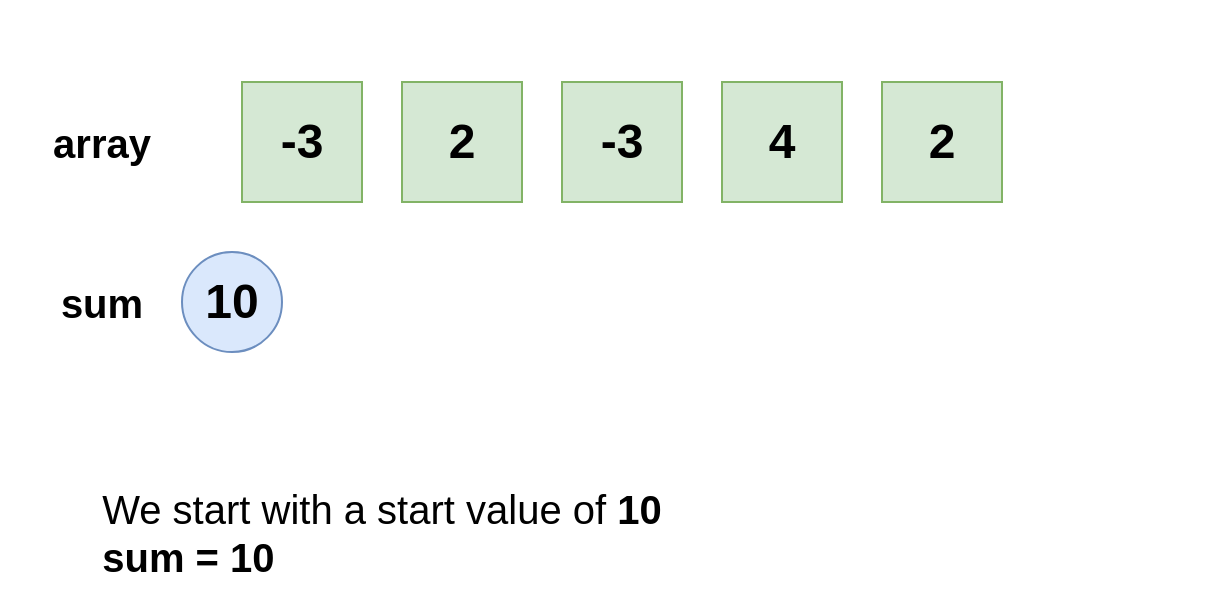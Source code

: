 <mxfile version="15.4.1" type="github" pages="12">
  <diagram name="walkthrough_1_1" id="81umrMNwupgvumtVr-H1">
    <mxGraphModel dx="1038" dy="521" grid="1" gridSize="10" guides="1" tooltips="1" connect="1" arrows="1" fold="1" page="1" pageScale="1" pageWidth="600" pageHeight="300" math="0" shadow="0">
      <root>
        <mxCell id="sqsGG_eWgJsG940g3xXX-0" />
        <mxCell id="sqsGG_eWgJsG940g3xXX-1" parent="sqsGG_eWgJsG940g3xXX-0" />
        <mxCell id="t-WSFPUa2QeoIkKICQ5t-0" value="" style="rounded=0;whiteSpace=wrap;html=1;strokeColor=#FFFFFF;" vertex="1" parent="sqsGG_eWgJsG940g3xXX-1">
          <mxGeometry width="600" height="300" as="geometry" />
        </mxCell>
        <mxCell id="sqsGG_eWgJsG940g3xXX-2" value="&lt;b style=&quot;font-size: 24px&quot;&gt;-3&lt;/b&gt;" style="whiteSpace=wrap;html=1;aspect=fixed;fillColor=#d5e8d4;strokeColor=#82b366;" parent="sqsGG_eWgJsG940g3xXX-1" vertex="1">
          <mxGeometry x="120" y="40" width="60" height="60" as="geometry" />
        </mxCell>
        <mxCell id="sqsGG_eWgJsG940g3xXX-3" value="&lt;span style=&quot;font-size: 24px&quot;&gt;&lt;b&gt;2&lt;/b&gt;&lt;/span&gt;" style="whiteSpace=wrap;html=1;aspect=fixed;fillColor=#d5e8d4;strokeColor=#82b366;" parent="sqsGG_eWgJsG940g3xXX-1" vertex="1">
          <mxGeometry x="200" y="40" width="60" height="60" as="geometry" />
        </mxCell>
        <mxCell id="sqsGG_eWgJsG940g3xXX-4" value="&lt;b style=&quot;font-size: 24px&quot;&gt;-3&lt;/b&gt;" style="whiteSpace=wrap;html=1;aspect=fixed;fillColor=#d5e8d4;strokeColor=#82b366;" parent="sqsGG_eWgJsG940g3xXX-1" vertex="1">
          <mxGeometry x="280" y="40" width="60" height="60" as="geometry" />
        </mxCell>
        <mxCell id="sqsGG_eWgJsG940g3xXX-5" value="&lt;span style=&quot;font-size: 24px&quot;&gt;&lt;b&gt;4&lt;/b&gt;&lt;/span&gt;" style="whiteSpace=wrap;html=1;aspect=fixed;fillColor=#d5e8d4;strokeColor=#82b366;" parent="sqsGG_eWgJsG940g3xXX-1" vertex="1">
          <mxGeometry x="360" y="40" width="60" height="60" as="geometry" />
        </mxCell>
        <mxCell id="sqsGG_eWgJsG940g3xXX-6" value="&lt;span style=&quot;font-size: 24px&quot;&gt;&lt;b&gt;2&lt;/b&gt;&lt;/span&gt;" style="whiteSpace=wrap;html=1;aspect=fixed;fillColor=#d5e8d4;strokeColor=#82b366;" parent="sqsGG_eWgJsG940g3xXX-1" vertex="1">
          <mxGeometry x="440" y="40" width="60" height="60" as="geometry" />
        </mxCell>
        <mxCell id="sqsGG_eWgJsG940g3xXX-8" value="&lt;b style=&quot;font-size: 24px&quot;&gt;10&lt;/b&gt;" style="ellipse;whiteSpace=wrap;html=1;aspect=fixed;fillColor=#dae8fc;strokeColor=#6c8ebf;" parent="sqsGG_eWgJsG940g3xXX-1" vertex="1">
          <mxGeometry x="90" y="125" width="50" height="50" as="geometry" />
        </mxCell>
        <mxCell id="sqsGG_eWgJsG940g3xXX-9" value="&lt;b&gt;&lt;font style=&quot;font-size: 20px&quot;&gt;array&lt;/font&gt;&lt;/b&gt;" style="text;html=1;strokeColor=none;fillColor=none;align=center;verticalAlign=middle;whiteSpace=wrap;rounded=0;" parent="sqsGG_eWgJsG940g3xXX-1" vertex="1">
          <mxGeometry x="30" y="60" width="40" height="20" as="geometry" />
        </mxCell>
        <mxCell id="sqsGG_eWgJsG940g3xXX-10" value="&lt;span style=&quot;font-size: 20px&quot;&gt;&lt;b&gt;sum&lt;/b&gt;&lt;/span&gt;" style="text;html=1;strokeColor=none;fillColor=none;align=center;verticalAlign=middle;whiteSpace=wrap;rounded=0;" parent="sqsGG_eWgJsG940g3xXX-1" vertex="1">
          <mxGeometry x="30" y="140" width="40" height="20" as="geometry" />
        </mxCell>
        <mxCell id="sqsGG_eWgJsG940g3xXX-11" value="&lt;span style=&quot;font-size: 20px&quot;&gt;We start with a start value of &lt;b&gt;10&lt;/b&gt;&lt;br&gt;&lt;div style=&quot;text-align: left&quot;&gt;&lt;span&gt;&lt;b&gt;sum = 10&lt;/b&gt;&lt;/span&gt;&lt;/div&gt;&lt;/span&gt;" style="text;html=1;strokeColor=none;fillColor=none;align=center;verticalAlign=middle;whiteSpace=wrap;rounded=0;" parent="sqsGG_eWgJsG940g3xXX-1" vertex="1">
          <mxGeometry y="250" width="380" height="30" as="geometry" />
        </mxCell>
        <mxCell id="Rbu8r4jzFL77YZOGO8sf-0" value="" style="shape=image;html=1;verticalAlign=top;verticalLabelPosition=bottom;labelBackgroundColor=#ffffff;imageAspect=0;aspect=fixed;image=https://cdn3.iconfinder.com/data/icons/flat-actions-icons-9/512/Tick_Mark-128.png;fontSize=20;" parent="sqsGG_eWgJsG940g3xXX-1" vertex="1">
          <mxGeometry x="95" y="180" width="40" height="40" as="geometry" />
        </mxCell>
      </root>
    </mxGraphModel>
  </diagram>
  <diagram id="AEQYp4O1t-IQ-jwBRmct" name="walkthrough_1_2">
    <mxGraphModel dx="1038" dy="521" grid="1" gridSize="10" guides="1" tooltips="1" connect="1" arrows="1" fold="1" page="1" pageScale="1" pageWidth="600" pageHeight="300" math="0" shadow="0">
      <root>
        <mxCell id="0" />
        <mxCell id="1" parent="0" />
        <mxCell id="Cy4x_F9pLkmPecU0INuq-1" value="" style="rounded=0;whiteSpace=wrap;html=1;strokeColor=#FFFFFF;" vertex="1" parent="1">
          <mxGeometry width="600" height="300" as="geometry" />
        </mxCell>
        <mxCell id="7Qv32-Pe1PboTamYm0fH-1" value="&lt;b style=&quot;font-size: 24px&quot;&gt;-3&lt;/b&gt;" style="whiteSpace=wrap;html=1;aspect=fixed;fillColor=#d5e8d4;strokeColor=#82b366;" parent="1" vertex="1">
          <mxGeometry x="120" y="40" width="60" height="60" as="geometry" />
        </mxCell>
        <mxCell id="7Qv32-Pe1PboTamYm0fH-2" value="&lt;span style=&quot;font-size: 24px&quot;&gt;&lt;b&gt;2&lt;/b&gt;&lt;/span&gt;" style="whiteSpace=wrap;html=1;aspect=fixed;fillColor=#d5e8d4;strokeColor=#82b366;" parent="1" vertex="1">
          <mxGeometry x="200" y="40" width="60" height="60" as="geometry" />
        </mxCell>
        <mxCell id="7Qv32-Pe1PboTamYm0fH-3" value="&lt;b style=&quot;font-size: 24px&quot;&gt;-3&lt;/b&gt;" style="whiteSpace=wrap;html=1;aspect=fixed;fillColor=#d5e8d4;strokeColor=#82b366;" parent="1" vertex="1">
          <mxGeometry x="280" y="40" width="60" height="60" as="geometry" />
        </mxCell>
        <mxCell id="7Qv32-Pe1PboTamYm0fH-4" value="&lt;span style=&quot;font-size: 24px&quot;&gt;&lt;b&gt;4&lt;/b&gt;&lt;/span&gt;" style="whiteSpace=wrap;html=1;aspect=fixed;fillColor=#d5e8d4;strokeColor=#82b366;" parent="1" vertex="1">
          <mxGeometry x="360" y="40" width="60" height="60" as="geometry" />
        </mxCell>
        <mxCell id="7Qv32-Pe1PboTamYm0fH-5" value="&lt;span style=&quot;font-size: 24px&quot;&gt;&lt;b&gt;2&lt;/b&gt;&lt;/span&gt;" style="whiteSpace=wrap;html=1;aspect=fixed;fillColor=#d5e8d4;strokeColor=#82b366;" parent="1" vertex="1">
          <mxGeometry x="440" y="40" width="60" height="60" as="geometry" />
        </mxCell>
        <mxCell id="iQB9USEtXTue7yoxxNW_-3" style="edgeStyle=orthogonalEdgeStyle;rounded=0;orthogonalLoop=1;jettySize=auto;html=1;exitX=1;exitY=0.5;exitDx=0;exitDy=0;entryX=0;entryY=0.5;entryDx=0;entryDy=0;fontSize=20;" parent="1" source="7Qv32-Pe1PboTamYm0fH-10" target="iQB9USEtXTue7yoxxNW_-2" edge="1">
          <mxGeometry relative="1" as="geometry" />
        </mxCell>
        <mxCell id="7Qv32-Pe1PboTamYm0fH-10" value="&lt;b style=&quot;font-size: 24px&quot;&gt;10&lt;/b&gt;" style="ellipse;whiteSpace=wrap;html=1;aspect=fixed;fillColor=#dae8fc;strokeColor=#6c8ebf;" parent="1" vertex="1">
          <mxGeometry x="90" y="125" width="50" height="50" as="geometry" />
        </mxCell>
        <mxCell id="7Qv32-Pe1PboTamYm0fH-34" value="&lt;b&gt;&lt;font style=&quot;font-size: 20px&quot;&gt;array&lt;/font&gt;&lt;/b&gt;" style="text;html=1;strokeColor=none;fillColor=none;align=center;verticalAlign=middle;whiteSpace=wrap;rounded=0;" parent="1" vertex="1">
          <mxGeometry x="30" y="60" width="40" height="20" as="geometry" />
        </mxCell>
        <mxCell id="7Qv32-Pe1PboTamYm0fH-35" value="&lt;span style=&quot;font-size: 20px&quot;&gt;&lt;b&gt;sum&lt;/b&gt;&lt;/span&gt;" style="text;html=1;strokeColor=none;fillColor=none;align=center;verticalAlign=middle;whiteSpace=wrap;rounded=0;" parent="1" vertex="1">
          <mxGeometry x="30" y="140" width="40" height="20" as="geometry" />
        </mxCell>
        <mxCell id="iQB9USEtXTue7yoxxNW_-1" value="&lt;span style=&quot;font-size: 20px&quot;&gt;In the first iteration, add &lt;b&gt;array[0] = -3 &lt;/b&gt;to the sum, and we get &lt;b&gt;sum = 10 + (-3) = 7&lt;/b&gt;&lt;/span&gt;" style="text;html=1;strokeColor=none;fillColor=none;align=center;verticalAlign=middle;whiteSpace=wrap;rounded=0;" parent="1" vertex="1">
          <mxGeometry x="10" y="250" width="380" height="30" as="geometry" />
        </mxCell>
        <mxCell id="iQB9USEtXTue7yoxxNW_-2" value="&lt;b style=&quot;font-size: 24px&quot;&gt;7&lt;/b&gt;" style="ellipse;whiteSpace=wrap;html=1;aspect=fixed;fillColor=#dae8fc;strokeColor=#6c8ebf;" parent="1" vertex="1">
          <mxGeometry x="170" y="125" width="50" height="50" as="geometry" />
        </mxCell>
        <mxCell id="5thSlhc7rEcH0n5Y_rUZ-1" value="" style="shape=image;html=1;verticalAlign=top;verticalLabelPosition=bottom;labelBackgroundColor=#ffffff;imageAspect=0;aspect=fixed;image=https://cdn3.iconfinder.com/data/icons/flat-actions-icons-9/512/Tick_Mark-128.png;fontSize=20;" parent="1" vertex="1">
          <mxGeometry x="95" y="180" width="40" height="40" as="geometry" />
        </mxCell>
        <mxCell id="5thSlhc7rEcH0n5Y_rUZ-2" value="" style="shape=image;html=1;verticalAlign=top;verticalLabelPosition=bottom;labelBackgroundColor=#ffffff;imageAspect=0;aspect=fixed;image=https://cdn3.iconfinder.com/data/icons/flat-actions-icons-9/512/Tick_Mark-128.png;fontSize=20;" parent="1" vertex="1">
          <mxGeometry x="175" y="180" width="40" height="40" as="geometry" />
        </mxCell>
      </root>
    </mxGraphModel>
  </diagram>
  <diagram name="walkthrough_1_3" id="RfvTtEXjAbFoi8dBGc92">
    <mxGraphModel dx="1038" dy="521" grid="1" gridSize="10" guides="1" tooltips="1" connect="1" arrows="1" fold="1" page="1" pageScale="1" pageWidth="600" pageHeight="300" math="0" shadow="0">
      <root>
        <mxCell id="HJ5bw0FIgOesuuM8QRXJ-0" />
        <mxCell id="HJ5bw0FIgOesuuM8QRXJ-1" parent="HJ5bw0FIgOesuuM8QRXJ-0" />
        <mxCell id="Q-ySbj8IrYz5cy1y-Y0q-0" value="" style="rounded=0;whiteSpace=wrap;html=1;strokeColor=#FFFFFF;" vertex="1" parent="HJ5bw0FIgOesuuM8QRXJ-1">
          <mxGeometry width="600" height="300" as="geometry" />
        </mxCell>
        <mxCell id="HJ5bw0FIgOesuuM8QRXJ-2" value="&lt;b style=&quot;font-size: 24px&quot;&gt;-3&lt;/b&gt;" style="whiteSpace=wrap;html=1;aspect=fixed;fillColor=#d5e8d4;strokeColor=#82b366;" parent="HJ5bw0FIgOesuuM8QRXJ-1" vertex="1">
          <mxGeometry x="120" y="40" width="60" height="60" as="geometry" />
        </mxCell>
        <mxCell id="HJ5bw0FIgOesuuM8QRXJ-3" value="&lt;span style=&quot;font-size: 24px&quot;&gt;&lt;b&gt;2&lt;/b&gt;&lt;/span&gt;" style="whiteSpace=wrap;html=1;aspect=fixed;fillColor=#d5e8d4;strokeColor=#82b366;" parent="HJ5bw0FIgOesuuM8QRXJ-1" vertex="1">
          <mxGeometry x="200" y="40" width="60" height="60" as="geometry" />
        </mxCell>
        <mxCell id="HJ5bw0FIgOesuuM8QRXJ-4" value="&lt;b style=&quot;font-size: 24px&quot;&gt;-3&lt;/b&gt;" style="whiteSpace=wrap;html=1;aspect=fixed;fillColor=#d5e8d4;strokeColor=#82b366;" parent="HJ5bw0FIgOesuuM8QRXJ-1" vertex="1">
          <mxGeometry x="280" y="40" width="60" height="60" as="geometry" />
        </mxCell>
        <mxCell id="HJ5bw0FIgOesuuM8QRXJ-5" value="&lt;span style=&quot;font-size: 24px&quot;&gt;&lt;b&gt;4&lt;/b&gt;&lt;/span&gt;" style="whiteSpace=wrap;html=1;aspect=fixed;fillColor=#d5e8d4;strokeColor=#82b366;" parent="HJ5bw0FIgOesuuM8QRXJ-1" vertex="1">
          <mxGeometry x="360" y="40" width="60" height="60" as="geometry" />
        </mxCell>
        <mxCell id="HJ5bw0FIgOesuuM8QRXJ-6" value="&lt;span style=&quot;font-size: 24px&quot;&gt;&lt;b&gt;2&lt;/b&gt;&lt;/span&gt;" style="whiteSpace=wrap;html=1;aspect=fixed;fillColor=#d5e8d4;strokeColor=#82b366;" parent="HJ5bw0FIgOesuuM8QRXJ-1" vertex="1">
          <mxGeometry x="440" y="40" width="60" height="60" as="geometry" />
        </mxCell>
        <mxCell id="HJ5bw0FIgOesuuM8QRXJ-7" style="edgeStyle=orthogonalEdgeStyle;rounded=0;orthogonalLoop=1;jettySize=auto;html=1;exitX=1;exitY=0.5;exitDx=0;exitDy=0;entryX=0;entryY=0.5;entryDx=0;entryDy=0;fontSize=20;" parent="HJ5bw0FIgOesuuM8QRXJ-1" source="HJ5bw0FIgOesuuM8QRXJ-8" target="HJ5bw0FIgOesuuM8QRXJ-12" edge="1">
          <mxGeometry relative="1" as="geometry" />
        </mxCell>
        <mxCell id="HJ5bw0FIgOesuuM8QRXJ-8" value="&lt;b style=&quot;font-size: 24px&quot;&gt;10&lt;/b&gt;" style="ellipse;whiteSpace=wrap;html=1;aspect=fixed;fillColor=#dae8fc;strokeColor=#6c8ebf;" parent="HJ5bw0FIgOesuuM8QRXJ-1" vertex="1">
          <mxGeometry x="90" y="125" width="50" height="50" as="geometry" />
        </mxCell>
        <mxCell id="HJ5bw0FIgOesuuM8QRXJ-9" value="&lt;b&gt;&lt;font style=&quot;font-size: 20px&quot;&gt;array&lt;/font&gt;&lt;/b&gt;" style="text;html=1;strokeColor=none;fillColor=none;align=center;verticalAlign=middle;whiteSpace=wrap;rounded=0;" parent="HJ5bw0FIgOesuuM8QRXJ-1" vertex="1">
          <mxGeometry x="30" y="60" width="40" height="20" as="geometry" />
        </mxCell>
        <mxCell id="HJ5bw0FIgOesuuM8QRXJ-10" value="&lt;span style=&quot;font-size: 20px&quot;&gt;&lt;b&gt;sum&lt;/b&gt;&lt;/span&gt;" style="text;html=1;strokeColor=none;fillColor=none;align=center;verticalAlign=middle;whiteSpace=wrap;rounded=0;" parent="HJ5bw0FIgOesuuM8QRXJ-1" vertex="1">
          <mxGeometry x="30" y="140" width="40" height="20" as="geometry" />
        </mxCell>
        <mxCell id="HJ5bw0FIgOesuuM8QRXJ-11" value="&lt;span style=&quot;font-size: 20px&quot;&gt;In the second iteration, add &lt;b&gt;array[1] = 2&amp;nbsp;&lt;/b&gt;to the sum, and we get &lt;b&gt;sum = 7 + 2 = 9&lt;/b&gt;&lt;/span&gt;" style="text;html=1;strokeColor=none;fillColor=none;align=center;verticalAlign=middle;whiteSpace=wrap;rounded=0;" parent="HJ5bw0FIgOesuuM8QRXJ-1" vertex="1">
          <mxGeometry x="10" y="250" width="400" height="30" as="geometry" />
        </mxCell>
        <mxCell id="NsyMG60h9bfkxZeoGXZx-1" style="edgeStyle=orthogonalEdgeStyle;rounded=0;orthogonalLoop=1;jettySize=auto;html=1;exitX=1;exitY=0.5;exitDx=0;exitDy=0;entryX=0;entryY=0.5;entryDx=0;entryDy=0;fontSize=20;" parent="HJ5bw0FIgOesuuM8QRXJ-1" source="HJ5bw0FIgOesuuM8QRXJ-12" target="NsyMG60h9bfkxZeoGXZx-0" edge="1">
          <mxGeometry relative="1" as="geometry" />
        </mxCell>
        <mxCell id="HJ5bw0FIgOesuuM8QRXJ-12" value="&lt;b style=&quot;font-size: 24px&quot;&gt;7&lt;/b&gt;" style="ellipse;whiteSpace=wrap;html=1;aspect=fixed;fillColor=#dae8fc;strokeColor=#6c8ebf;" parent="HJ5bw0FIgOesuuM8QRXJ-1" vertex="1">
          <mxGeometry x="170" y="125" width="50" height="50" as="geometry" />
        </mxCell>
        <mxCell id="NsyMG60h9bfkxZeoGXZx-0" value="&lt;b style=&quot;font-size: 24px&quot;&gt;9&lt;/b&gt;" style="ellipse;whiteSpace=wrap;html=1;aspect=fixed;fillColor=#dae8fc;strokeColor=#6c8ebf;" parent="HJ5bw0FIgOesuuM8QRXJ-1" vertex="1">
          <mxGeometry x="250" y="125" width="50" height="50" as="geometry" />
        </mxCell>
        <mxCell id="4qyMTJIH55g5A7qK8WMy-0" value="" style="shape=image;html=1;verticalAlign=top;verticalLabelPosition=bottom;labelBackgroundColor=#ffffff;imageAspect=0;aspect=fixed;image=https://cdn3.iconfinder.com/data/icons/flat-actions-icons-9/512/Tick_Mark-128.png;fontSize=20;" parent="HJ5bw0FIgOesuuM8QRXJ-1" vertex="1">
          <mxGeometry x="95" y="180" width="40" height="40" as="geometry" />
        </mxCell>
        <mxCell id="4qyMTJIH55g5A7qK8WMy-1" value="" style="shape=image;html=1;verticalAlign=top;verticalLabelPosition=bottom;labelBackgroundColor=#ffffff;imageAspect=0;aspect=fixed;image=https://cdn3.iconfinder.com/data/icons/flat-actions-icons-9/512/Tick_Mark-128.png;fontSize=20;" parent="HJ5bw0FIgOesuuM8QRXJ-1" vertex="1">
          <mxGeometry x="175" y="180" width="40" height="40" as="geometry" />
        </mxCell>
        <mxCell id="4qyMTJIH55g5A7qK8WMy-2" value="" style="shape=image;html=1;verticalAlign=top;verticalLabelPosition=bottom;labelBackgroundColor=#ffffff;imageAspect=0;aspect=fixed;image=https://cdn3.iconfinder.com/data/icons/flat-actions-icons-9/512/Tick_Mark-128.png;fontSize=20;" parent="HJ5bw0FIgOesuuM8QRXJ-1" vertex="1">
          <mxGeometry x="255" y="180" width="40" height="40" as="geometry" />
        </mxCell>
      </root>
    </mxGraphModel>
  </diagram>
  <diagram name="walkthrough_1_4" id="mh4qaQUD207qMCdqXSTA">
    <mxGraphModel dx="1038" dy="521" grid="1" gridSize="10" guides="1" tooltips="1" connect="1" arrows="1" fold="1" page="1" pageScale="1" pageWidth="600" pageHeight="300" math="0" shadow="0">
      <root>
        <mxCell id="m8KK2HeiWjCfVbNFgSge-0" />
        <mxCell id="m8KK2HeiWjCfVbNFgSge-1" parent="m8KK2HeiWjCfVbNFgSge-0" />
        <mxCell id="PTijoLj1PU8ayFEg0SpG-0" value="" style="rounded=0;whiteSpace=wrap;html=1;strokeColor=#FFFFFF;" vertex="1" parent="m8KK2HeiWjCfVbNFgSge-1">
          <mxGeometry width="600" height="300" as="geometry" />
        </mxCell>
        <mxCell id="m8KK2HeiWjCfVbNFgSge-2" value="&lt;b style=&quot;font-size: 24px&quot;&gt;-3&lt;/b&gt;" style="whiteSpace=wrap;html=1;aspect=fixed;fillColor=#d5e8d4;strokeColor=#82b366;" parent="m8KK2HeiWjCfVbNFgSge-1" vertex="1">
          <mxGeometry x="120" y="40" width="60" height="60" as="geometry" />
        </mxCell>
        <mxCell id="m8KK2HeiWjCfVbNFgSge-3" value="&lt;span style=&quot;font-size: 24px&quot;&gt;&lt;b&gt;2&lt;/b&gt;&lt;/span&gt;" style="whiteSpace=wrap;html=1;aspect=fixed;fillColor=#d5e8d4;strokeColor=#82b366;" parent="m8KK2HeiWjCfVbNFgSge-1" vertex="1">
          <mxGeometry x="200" y="40" width="60" height="60" as="geometry" />
        </mxCell>
        <mxCell id="m8KK2HeiWjCfVbNFgSge-4" value="&lt;b style=&quot;font-size: 24px&quot;&gt;-3&lt;/b&gt;" style="whiteSpace=wrap;html=1;aspect=fixed;fillColor=#d5e8d4;strokeColor=#82b366;" parent="m8KK2HeiWjCfVbNFgSge-1" vertex="1">
          <mxGeometry x="280" y="40" width="60" height="60" as="geometry" />
        </mxCell>
        <mxCell id="m8KK2HeiWjCfVbNFgSge-5" value="&lt;span style=&quot;font-size: 24px&quot;&gt;&lt;b&gt;4&lt;/b&gt;&lt;/span&gt;" style="whiteSpace=wrap;html=1;aspect=fixed;fillColor=#d5e8d4;strokeColor=#82b366;" parent="m8KK2HeiWjCfVbNFgSge-1" vertex="1">
          <mxGeometry x="360" y="40" width="60" height="60" as="geometry" />
        </mxCell>
        <mxCell id="m8KK2HeiWjCfVbNFgSge-6" value="&lt;span style=&quot;font-size: 24px&quot;&gt;&lt;b&gt;2&lt;/b&gt;&lt;/span&gt;" style="whiteSpace=wrap;html=1;aspect=fixed;fillColor=#d5e8d4;strokeColor=#82b366;" parent="m8KK2HeiWjCfVbNFgSge-1" vertex="1">
          <mxGeometry x="440" y="40" width="60" height="60" as="geometry" />
        </mxCell>
        <mxCell id="m8KK2HeiWjCfVbNFgSge-7" style="edgeStyle=orthogonalEdgeStyle;rounded=0;orthogonalLoop=1;jettySize=auto;html=1;exitX=1;exitY=0.5;exitDx=0;exitDy=0;entryX=0;entryY=0.5;entryDx=0;entryDy=0;fontSize=20;" parent="m8KK2HeiWjCfVbNFgSge-1" source="m8KK2HeiWjCfVbNFgSge-8" target="m8KK2HeiWjCfVbNFgSge-13" edge="1">
          <mxGeometry relative="1" as="geometry" />
        </mxCell>
        <mxCell id="m8KK2HeiWjCfVbNFgSge-8" value="&lt;b style=&quot;font-size: 24px&quot;&gt;10&lt;/b&gt;" style="ellipse;whiteSpace=wrap;html=1;aspect=fixed;fillColor=#dae8fc;strokeColor=#6c8ebf;" parent="m8KK2HeiWjCfVbNFgSge-1" vertex="1">
          <mxGeometry x="90" y="125" width="50" height="50" as="geometry" />
        </mxCell>
        <mxCell id="m8KK2HeiWjCfVbNFgSge-9" value="&lt;b&gt;&lt;font style=&quot;font-size: 20px&quot;&gt;array&lt;/font&gt;&lt;/b&gt;" style="text;html=1;strokeColor=none;fillColor=none;align=center;verticalAlign=middle;whiteSpace=wrap;rounded=0;" parent="m8KK2HeiWjCfVbNFgSge-1" vertex="1">
          <mxGeometry x="30" y="60" width="40" height="20" as="geometry" />
        </mxCell>
        <mxCell id="m8KK2HeiWjCfVbNFgSge-10" value="&lt;span style=&quot;font-size: 20px&quot;&gt;&lt;b&gt;sum&lt;/b&gt;&lt;/span&gt;" style="text;html=1;strokeColor=none;fillColor=none;align=center;verticalAlign=middle;whiteSpace=wrap;rounded=0;" parent="m8KK2HeiWjCfVbNFgSge-1" vertex="1">
          <mxGeometry x="30" y="140" width="40" height="20" as="geometry" />
        </mxCell>
        <mxCell id="m8KK2HeiWjCfVbNFgSge-11" value="&lt;span style=&quot;font-size: 20px&quot;&gt;In the third iteration, add &lt;b&gt;array[2] = -3&amp;nbsp;&lt;/b&gt;to the sum, and we get &lt;b&gt;sum = 9 + (-3) = 6&lt;/b&gt;&lt;/span&gt;" style="text;html=1;strokeColor=none;fillColor=none;align=center;verticalAlign=middle;whiteSpace=wrap;rounded=0;" parent="m8KK2HeiWjCfVbNFgSge-1" vertex="1">
          <mxGeometry x="10" y="250" width="390" height="30" as="geometry" />
        </mxCell>
        <mxCell id="m8KK2HeiWjCfVbNFgSge-12" style="edgeStyle=orthogonalEdgeStyle;rounded=0;orthogonalLoop=1;jettySize=auto;html=1;exitX=1;exitY=0.5;exitDx=0;exitDy=0;entryX=0;entryY=0.5;entryDx=0;entryDy=0;fontSize=20;" parent="m8KK2HeiWjCfVbNFgSge-1" source="m8KK2HeiWjCfVbNFgSge-13" target="m8KK2HeiWjCfVbNFgSge-14" edge="1">
          <mxGeometry relative="1" as="geometry" />
        </mxCell>
        <mxCell id="m8KK2HeiWjCfVbNFgSge-13" value="&lt;b style=&quot;font-size: 24px&quot;&gt;7&lt;/b&gt;" style="ellipse;whiteSpace=wrap;html=1;aspect=fixed;fillColor=#dae8fc;strokeColor=#6c8ebf;" parent="m8KK2HeiWjCfVbNFgSge-1" vertex="1">
          <mxGeometry x="170" y="125" width="50" height="50" as="geometry" />
        </mxCell>
        <mxCell id="m8KK2HeiWjCfVbNFgSge-18" style="edgeStyle=orthogonalEdgeStyle;rounded=0;orthogonalLoop=1;jettySize=auto;html=1;exitX=1;exitY=0.5;exitDx=0;exitDy=0;entryX=0;entryY=0.5;entryDx=0;entryDy=0;fontSize=20;" parent="m8KK2HeiWjCfVbNFgSge-1" source="m8KK2HeiWjCfVbNFgSge-14" target="m8KK2HeiWjCfVbNFgSge-15" edge="1">
          <mxGeometry relative="1" as="geometry" />
        </mxCell>
        <mxCell id="m8KK2HeiWjCfVbNFgSge-14" value="&lt;b style=&quot;font-size: 24px&quot;&gt;9&lt;/b&gt;" style="ellipse;whiteSpace=wrap;html=1;aspect=fixed;fillColor=#dae8fc;strokeColor=#6c8ebf;" parent="m8KK2HeiWjCfVbNFgSge-1" vertex="1">
          <mxGeometry x="250" y="125" width="50" height="50" as="geometry" />
        </mxCell>
        <mxCell id="m8KK2HeiWjCfVbNFgSge-15" value="&lt;b style=&quot;font-size: 24px&quot;&gt;6&lt;/b&gt;" style="ellipse;whiteSpace=wrap;html=1;aspect=fixed;fillColor=#dae8fc;strokeColor=#6c8ebf;" parent="m8KK2HeiWjCfVbNFgSge-1" vertex="1">
          <mxGeometry x="330" y="125" width="50" height="50" as="geometry" />
        </mxCell>
        <mxCell id="Xx2HdiBRiM44wR0R6kba-0" value="" style="shape=image;html=1;verticalAlign=top;verticalLabelPosition=bottom;labelBackgroundColor=#ffffff;imageAspect=0;aspect=fixed;image=https://cdn3.iconfinder.com/data/icons/flat-actions-icons-9/512/Tick_Mark-128.png;fontSize=20;" parent="m8KK2HeiWjCfVbNFgSge-1" vertex="1">
          <mxGeometry x="95" y="180" width="40" height="40" as="geometry" />
        </mxCell>
        <mxCell id="Xx2HdiBRiM44wR0R6kba-1" value="" style="shape=image;html=1;verticalAlign=top;verticalLabelPosition=bottom;labelBackgroundColor=#ffffff;imageAspect=0;aspect=fixed;image=https://cdn3.iconfinder.com/data/icons/flat-actions-icons-9/512/Tick_Mark-128.png;fontSize=20;" parent="m8KK2HeiWjCfVbNFgSge-1" vertex="1">
          <mxGeometry x="175" y="180" width="40" height="40" as="geometry" />
        </mxCell>
        <mxCell id="Xx2HdiBRiM44wR0R6kba-2" value="" style="shape=image;html=1;verticalAlign=top;verticalLabelPosition=bottom;labelBackgroundColor=#ffffff;imageAspect=0;aspect=fixed;image=https://cdn3.iconfinder.com/data/icons/flat-actions-icons-9/512/Tick_Mark-128.png;fontSize=20;" parent="m8KK2HeiWjCfVbNFgSge-1" vertex="1">
          <mxGeometry x="255" y="180" width="40" height="40" as="geometry" />
        </mxCell>
        <mxCell id="Xx2HdiBRiM44wR0R6kba-3" value="" style="shape=image;html=1;verticalAlign=top;verticalLabelPosition=bottom;labelBackgroundColor=#ffffff;imageAspect=0;aspect=fixed;image=https://cdn3.iconfinder.com/data/icons/flat-actions-icons-9/512/Tick_Mark-128.png;fontSize=20;" parent="m8KK2HeiWjCfVbNFgSge-1" vertex="1">
          <mxGeometry x="335" y="180" width="40" height="40" as="geometry" />
        </mxCell>
      </root>
    </mxGraphModel>
  </diagram>
  <diagram name="walkthrough_1_5" id="KqF7_AGXrhVpOjwmt3Ml">
    <mxGraphModel dx="1038" dy="521" grid="1" gridSize="10" guides="1" tooltips="1" connect="1" arrows="1" fold="1" page="1" pageScale="1" pageWidth="600" pageHeight="300" math="0" shadow="0">
      <root>
        <mxCell id="mqt7iHp8qPj3uBc4ECJN-0" />
        <mxCell id="mqt7iHp8qPj3uBc4ECJN-1" parent="mqt7iHp8qPj3uBc4ECJN-0" />
        <mxCell id="XJsXC2v2X3OmWVusvcoT-0" value="" style="rounded=0;whiteSpace=wrap;html=1;strokeColor=#FFFFFF;" vertex="1" parent="mqt7iHp8qPj3uBc4ECJN-1">
          <mxGeometry width="600" height="300" as="geometry" />
        </mxCell>
        <mxCell id="mqt7iHp8qPj3uBc4ECJN-2" value="&lt;b style=&quot;font-size: 24px&quot;&gt;-3&lt;/b&gt;" style="whiteSpace=wrap;html=1;aspect=fixed;fillColor=#d5e8d4;strokeColor=#82b366;" parent="mqt7iHp8qPj3uBc4ECJN-1" vertex="1">
          <mxGeometry x="120" y="40" width="60" height="60" as="geometry" />
        </mxCell>
        <mxCell id="mqt7iHp8qPj3uBc4ECJN-3" value="&lt;span style=&quot;font-size: 24px&quot;&gt;&lt;b&gt;2&lt;/b&gt;&lt;/span&gt;" style="whiteSpace=wrap;html=1;aspect=fixed;fillColor=#d5e8d4;strokeColor=#82b366;" parent="mqt7iHp8qPj3uBc4ECJN-1" vertex="1">
          <mxGeometry x="200" y="40" width="60" height="60" as="geometry" />
        </mxCell>
        <mxCell id="mqt7iHp8qPj3uBc4ECJN-4" value="&lt;b style=&quot;font-size: 24px&quot;&gt;-3&lt;/b&gt;" style="whiteSpace=wrap;html=1;aspect=fixed;fillColor=#d5e8d4;strokeColor=#82b366;" parent="mqt7iHp8qPj3uBc4ECJN-1" vertex="1">
          <mxGeometry x="280" y="40" width="60" height="60" as="geometry" />
        </mxCell>
        <mxCell id="mqt7iHp8qPj3uBc4ECJN-5" value="&lt;span style=&quot;font-size: 24px&quot;&gt;&lt;b&gt;4&lt;/b&gt;&lt;/span&gt;" style="whiteSpace=wrap;html=1;aspect=fixed;fillColor=#d5e8d4;strokeColor=#82b366;" parent="mqt7iHp8qPj3uBc4ECJN-1" vertex="1">
          <mxGeometry x="360" y="40" width="60" height="60" as="geometry" />
        </mxCell>
        <mxCell id="mqt7iHp8qPj3uBc4ECJN-6" value="&lt;span style=&quot;font-size: 24px&quot;&gt;&lt;b&gt;2&lt;/b&gt;&lt;/span&gt;" style="whiteSpace=wrap;html=1;aspect=fixed;fillColor=#d5e8d4;strokeColor=#82b366;" parent="mqt7iHp8qPj3uBc4ECJN-1" vertex="1">
          <mxGeometry x="440" y="40" width="60" height="60" as="geometry" />
        </mxCell>
        <mxCell id="mqt7iHp8qPj3uBc4ECJN-7" style="edgeStyle=orthogonalEdgeStyle;rounded=0;orthogonalLoop=1;jettySize=auto;html=1;exitX=1;exitY=0.5;exitDx=0;exitDy=0;entryX=0;entryY=0.5;entryDx=0;entryDy=0;fontSize=20;" parent="mqt7iHp8qPj3uBc4ECJN-1" source="mqt7iHp8qPj3uBc4ECJN-8" target="mqt7iHp8qPj3uBc4ECJN-13" edge="1">
          <mxGeometry relative="1" as="geometry" />
        </mxCell>
        <mxCell id="mqt7iHp8qPj3uBc4ECJN-8" value="&lt;b style=&quot;font-size: 24px&quot;&gt;10&lt;/b&gt;" style="ellipse;whiteSpace=wrap;html=1;aspect=fixed;fillColor=#dae8fc;strokeColor=#6c8ebf;" parent="mqt7iHp8qPj3uBc4ECJN-1" vertex="1">
          <mxGeometry x="90" y="125" width="50" height="50" as="geometry" />
        </mxCell>
        <mxCell id="mqt7iHp8qPj3uBc4ECJN-9" value="&lt;b&gt;&lt;font style=&quot;font-size: 20px&quot;&gt;array&lt;/font&gt;&lt;/b&gt;" style="text;html=1;strokeColor=none;fillColor=none;align=center;verticalAlign=middle;whiteSpace=wrap;rounded=0;" parent="mqt7iHp8qPj3uBc4ECJN-1" vertex="1">
          <mxGeometry x="30" y="60" width="40" height="20" as="geometry" />
        </mxCell>
        <mxCell id="mqt7iHp8qPj3uBc4ECJN-10" value="&lt;span style=&quot;font-size: 20px&quot;&gt;&lt;b&gt;sum&lt;/b&gt;&lt;/span&gt;" style="text;html=1;strokeColor=none;fillColor=none;align=center;verticalAlign=middle;whiteSpace=wrap;rounded=0;" parent="mqt7iHp8qPj3uBc4ECJN-1" vertex="1">
          <mxGeometry x="30" y="140" width="40" height="20" as="geometry" />
        </mxCell>
        <mxCell id="mqt7iHp8qPj3uBc4ECJN-11" value="&lt;span style=&quot;font-size: 20px&quot;&gt;In the 4th iteration, add &lt;b&gt;array[3] = 4&amp;nbsp;&lt;/b&gt;to the sum, and we get &lt;b&gt;sum = 6 + 4 = 10&lt;/b&gt;&lt;/span&gt;" style="text;html=1;strokeColor=none;fillColor=none;align=center;verticalAlign=middle;whiteSpace=wrap;rounded=0;" parent="mqt7iHp8qPj3uBc4ECJN-1" vertex="1">
          <mxGeometry x="10" y="250" width="360" height="30" as="geometry" />
        </mxCell>
        <mxCell id="mqt7iHp8qPj3uBc4ECJN-12" style="edgeStyle=orthogonalEdgeStyle;rounded=0;orthogonalLoop=1;jettySize=auto;html=1;exitX=1;exitY=0.5;exitDx=0;exitDy=0;entryX=0;entryY=0.5;entryDx=0;entryDy=0;fontSize=20;" parent="mqt7iHp8qPj3uBc4ECJN-1" source="mqt7iHp8qPj3uBc4ECJN-13" target="mqt7iHp8qPj3uBc4ECJN-15" edge="1">
          <mxGeometry relative="1" as="geometry" />
        </mxCell>
        <mxCell id="mqt7iHp8qPj3uBc4ECJN-13" value="&lt;b style=&quot;font-size: 24px&quot;&gt;7&lt;/b&gt;" style="ellipse;whiteSpace=wrap;html=1;aspect=fixed;fillColor=#dae8fc;strokeColor=#6c8ebf;" parent="mqt7iHp8qPj3uBc4ECJN-1" vertex="1">
          <mxGeometry x="170" y="125" width="50" height="50" as="geometry" />
        </mxCell>
        <mxCell id="mqt7iHp8qPj3uBc4ECJN-14" style="edgeStyle=orthogonalEdgeStyle;rounded=0;orthogonalLoop=1;jettySize=auto;html=1;exitX=1;exitY=0.5;exitDx=0;exitDy=0;entryX=0;entryY=0.5;entryDx=0;entryDy=0;fontSize=20;" parent="mqt7iHp8qPj3uBc4ECJN-1" source="mqt7iHp8qPj3uBc4ECJN-15" target="mqt7iHp8qPj3uBc4ECJN-17" edge="1">
          <mxGeometry relative="1" as="geometry" />
        </mxCell>
        <mxCell id="mqt7iHp8qPj3uBc4ECJN-15" value="&lt;b style=&quot;font-size: 24px&quot;&gt;9&lt;/b&gt;" style="ellipse;whiteSpace=wrap;html=1;aspect=fixed;fillColor=#dae8fc;strokeColor=#6c8ebf;" parent="mqt7iHp8qPj3uBc4ECJN-1" vertex="1">
          <mxGeometry x="250" y="125" width="50" height="50" as="geometry" />
        </mxCell>
        <mxCell id="mqt7iHp8qPj3uBc4ECJN-16" style="edgeStyle=orthogonalEdgeStyle;rounded=0;orthogonalLoop=1;jettySize=auto;html=1;exitX=1;exitY=0.5;exitDx=0;exitDy=0;entryX=0;entryY=0.5;entryDx=0;entryDy=0;fontSize=20;" parent="mqt7iHp8qPj3uBc4ECJN-1" source="mqt7iHp8qPj3uBc4ECJN-17" target="mqt7iHp8qPj3uBc4ECJN-18" edge="1">
          <mxGeometry relative="1" as="geometry" />
        </mxCell>
        <mxCell id="mqt7iHp8qPj3uBc4ECJN-17" value="&lt;b style=&quot;font-size: 24px&quot;&gt;6&lt;/b&gt;" style="ellipse;whiteSpace=wrap;html=1;aspect=fixed;fillColor=#dae8fc;strokeColor=#6c8ebf;" parent="mqt7iHp8qPj3uBc4ECJN-1" vertex="1">
          <mxGeometry x="330" y="125" width="50" height="50" as="geometry" />
        </mxCell>
        <mxCell id="mqt7iHp8qPj3uBc4ECJN-18" value="&lt;b style=&quot;font-size: 24px&quot;&gt;10&lt;/b&gt;" style="ellipse;whiteSpace=wrap;html=1;aspect=fixed;fillColor=#dae8fc;strokeColor=#6c8ebf;" parent="mqt7iHp8qPj3uBc4ECJN-1" vertex="1">
          <mxGeometry x="410" y="125" width="50" height="50" as="geometry" />
        </mxCell>
        <mxCell id="GPGIqp_5y5rfQmisa-1X-0" value="" style="shape=image;html=1;verticalAlign=top;verticalLabelPosition=bottom;labelBackgroundColor=#ffffff;imageAspect=0;aspect=fixed;image=https://cdn3.iconfinder.com/data/icons/flat-actions-icons-9/512/Tick_Mark-128.png;fontSize=20;" parent="mqt7iHp8qPj3uBc4ECJN-1" vertex="1">
          <mxGeometry x="95" y="180" width="40" height="40" as="geometry" />
        </mxCell>
        <mxCell id="GPGIqp_5y5rfQmisa-1X-1" value="" style="shape=image;html=1;verticalAlign=top;verticalLabelPosition=bottom;labelBackgroundColor=#ffffff;imageAspect=0;aspect=fixed;image=https://cdn3.iconfinder.com/data/icons/flat-actions-icons-9/512/Tick_Mark-128.png;fontSize=20;" parent="mqt7iHp8qPj3uBc4ECJN-1" vertex="1">
          <mxGeometry x="175" y="180" width="40" height="40" as="geometry" />
        </mxCell>
        <mxCell id="GPGIqp_5y5rfQmisa-1X-2" value="" style="shape=image;html=1;verticalAlign=top;verticalLabelPosition=bottom;labelBackgroundColor=#ffffff;imageAspect=0;aspect=fixed;image=https://cdn3.iconfinder.com/data/icons/flat-actions-icons-9/512/Tick_Mark-128.png;fontSize=20;" parent="mqt7iHp8qPj3uBc4ECJN-1" vertex="1">
          <mxGeometry x="255" y="180" width="40" height="40" as="geometry" />
        </mxCell>
        <mxCell id="GPGIqp_5y5rfQmisa-1X-3" value="" style="shape=image;html=1;verticalAlign=top;verticalLabelPosition=bottom;labelBackgroundColor=#ffffff;imageAspect=0;aspect=fixed;image=https://cdn3.iconfinder.com/data/icons/flat-actions-icons-9/512/Tick_Mark-128.png;fontSize=20;" parent="mqt7iHp8qPj3uBc4ECJN-1" vertex="1">
          <mxGeometry x="335" y="180" width="40" height="40" as="geometry" />
        </mxCell>
        <mxCell id="GPGIqp_5y5rfQmisa-1X-4" value="" style="shape=image;html=1;verticalAlign=top;verticalLabelPosition=bottom;labelBackgroundColor=#ffffff;imageAspect=0;aspect=fixed;image=https://cdn3.iconfinder.com/data/icons/flat-actions-icons-9/512/Tick_Mark-128.png;fontSize=20;" parent="mqt7iHp8qPj3uBc4ECJN-1" vertex="1">
          <mxGeometry x="415" y="180" width="40" height="40" as="geometry" />
        </mxCell>
      </root>
    </mxGraphModel>
  </diagram>
  <diagram name="walkthrough_1_6" id="eWaxYW8cRHrfTyYdoe5m">
    <mxGraphModel dx="1038" dy="521" grid="1" gridSize="10" guides="1" tooltips="1" connect="1" arrows="1" fold="1" page="1" pageScale="1" pageWidth="600" pageHeight="300" math="0" shadow="0">
      <root>
        <mxCell id="4SCxtLZJGeh3ufD4IuFe-0" />
        <mxCell id="4SCxtLZJGeh3ufD4IuFe-1" parent="4SCxtLZJGeh3ufD4IuFe-0" />
        <mxCell id="UjNOXKtSYzA2vE7M_ntP-0" value="" style="rounded=0;whiteSpace=wrap;html=1;strokeColor=#FFFFFF;" vertex="1" parent="4SCxtLZJGeh3ufD4IuFe-1">
          <mxGeometry width="600" height="300" as="geometry" />
        </mxCell>
        <mxCell id="4SCxtLZJGeh3ufD4IuFe-2" value="&lt;b style=&quot;font-size: 24px&quot;&gt;-3&lt;/b&gt;" style="whiteSpace=wrap;html=1;aspect=fixed;fillColor=#d5e8d4;strokeColor=#82b366;" parent="4SCxtLZJGeh3ufD4IuFe-1" vertex="1">
          <mxGeometry x="120" y="40" width="60" height="60" as="geometry" />
        </mxCell>
        <mxCell id="4SCxtLZJGeh3ufD4IuFe-3" value="&lt;span style=&quot;font-size: 24px&quot;&gt;&lt;b&gt;2&lt;/b&gt;&lt;/span&gt;" style="whiteSpace=wrap;html=1;aspect=fixed;fillColor=#d5e8d4;strokeColor=#82b366;" parent="4SCxtLZJGeh3ufD4IuFe-1" vertex="1">
          <mxGeometry x="200" y="40" width="60" height="60" as="geometry" />
        </mxCell>
        <mxCell id="4SCxtLZJGeh3ufD4IuFe-4" value="&lt;b style=&quot;font-size: 24px&quot;&gt;-3&lt;/b&gt;" style="whiteSpace=wrap;html=1;aspect=fixed;fillColor=#d5e8d4;strokeColor=#82b366;" parent="4SCxtLZJGeh3ufD4IuFe-1" vertex="1">
          <mxGeometry x="280" y="40" width="60" height="60" as="geometry" />
        </mxCell>
        <mxCell id="4SCxtLZJGeh3ufD4IuFe-5" value="&lt;span style=&quot;font-size: 24px&quot;&gt;&lt;b&gt;4&lt;/b&gt;&lt;/span&gt;" style="whiteSpace=wrap;html=1;aspect=fixed;fillColor=#d5e8d4;strokeColor=#82b366;" parent="4SCxtLZJGeh3ufD4IuFe-1" vertex="1">
          <mxGeometry x="360" y="40" width="60" height="60" as="geometry" />
        </mxCell>
        <mxCell id="4SCxtLZJGeh3ufD4IuFe-6" value="&lt;span style=&quot;font-size: 24px&quot;&gt;&lt;b&gt;2&lt;/b&gt;&lt;/span&gt;" style="whiteSpace=wrap;html=1;aspect=fixed;fillColor=#d5e8d4;strokeColor=#82b366;" parent="4SCxtLZJGeh3ufD4IuFe-1" vertex="1">
          <mxGeometry x="440" y="40" width="60" height="60" as="geometry" />
        </mxCell>
        <mxCell id="4SCxtLZJGeh3ufD4IuFe-7" style="edgeStyle=orthogonalEdgeStyle;rounded=0;orthogonalLoop=1;jettySize=auto;html=1;exitX=1;exitY=0.5;exitDx=0;exitDy=0;entryX=0;entryY=0.5;entryDx=0;entryDy=0;fontSize=20;" parent="4SCxtLZJGeh3ufD4IuFe-1" source="4SCxtLZJGeh3ufD4IuFe-8" target="4SCxtLZJGeh3ufD4IuFe-13" edge="1">
          <mxGeometry relative="1" as="geometry" />
        </mxCell>
        <mxCell id="4SCxtLZJGeh3ufD4IuFe-8" value="&lt;b style=&quot;font-size: 24px&quot;&gt;10&lt;/b&gt;" style="ellipse;whiteSpace=wrap;html=1;aspect=fixed;fillColor=#dae8fc;strokeColor=#6c8ebf;" parent="4SCxtLZJGeh3ufD4IuFe-1" vertex="1">
          <mxGeometry x="90" y="125" width="50" height="50" as="geometry" />
        </mxCell>
        <mxCell id="4SCxtLZJGeh3ufD4IuFe-9" value="&lt;b&gt;&lt;font style=&quot;font-size: 20px&quot;&gt;array&lt;/font&gt;&lt;/b&gt;" style="text;html=1;strokeColor=none;fillColor=none;align=center;verticalAlign=middle;whiteSpace=wrap;rounded=0;" parent="4SCxtLZJGeh3ufD4IuFe-1" vertex="1">
          <mxGeometry x="30" y="60" width="40" height="20" as="geometry" />
        </mxCell>
        <mxCell id="4SCxtLZJGeh3ufD4IuFe-10" value="&lt;span style=&quot;font-size: 20px&quot;&gt;&lt;b&gt;sum&lt;/b&gt;&lt;/span&gt;" style="text;html=1;strokeColor=none;fillColor=none;align=center;verticalAlign=middle;whiteSpace=wrap;rounded=0;" parent="4SCxtLZJGeh3ufD4IuFe-1" vertex="1">
          <mxGeometry x="30" y="140" width="40" height="20" as="geometry" />
        </mxCell>
        <mxCell id="4SCxtLZJGeh3ufD4IuFe-11" value="&lt;span style=&quot;font-size: 20px&quot;&gt;In the last iteration, add &lt;b&gt;array[4] = 2&amp;nbsp;&lt;/b&gt;to &lt;br&gt;the sum, and we get &lt;b&gt;sum = 10 + 2 = 12.&lt;/b&gt;&lt;br&gt;&lt;br&gt;&lt;/span&gt;" style="text;html=1;strokeColor=none;fillColor=none;align=center;verticalAlign=middle;whiteSpace=wrap;rounded=0;" parent="4SCxtLZJGeh3ufD4IuFe-1" vertex="1">
          <mxGeometry x="10" y="260" width="370" height="9" as="geometry" />
        </mxCell>
        <mxCell id="4SCxtLZJGeh3ufD4IuFe-12" style="edgeStyle=orthogonalEdgeStyle;rounded=0;orthogonalLoop=1;jettySize=auto;html=1;exitX=1;exitY=0.5;exitDx=0;exitDy=0;entryX=0;entryY=0.5;entryDx=0;entryDy=0;fontSize=20;" parent="4SCxtLZJGeh3ufD4IuFe-1" source="4SCxtLZJGeh3ufD4IuFe-13" target="4SCxtLZJGeh3ufD4IuFe-15" edge="1">
          <mxGeometry relative="1" as="geometry" />
        </mxCell>
        <mxCell id="4SCxtLZJGeh3ufD4IuFe-13" value="&lt;b style=&quot;font-size: 24px&quot;&gt;7&lt;/b&gt;" style="ellipse;whiteSpace=wrap;html=1;aspect=fixed;fillColor=#dae8fc;strokeColor=#6c8ebf;" parent="4SCxtLZJGeh3ufD4IuFe-1" vertex="1">
          <mxGeometry x="170" y="125" width="50" height="50" as="geometry" />
        </mxCell>
        <mxCell id="4SCxtLZJGeh3ufD4IuFe-14" style="edgeStyle=orthogonalEdgeStyle;rounded=0;orthogonalLoop=1;jettySize=auto;html=1;exitX=1;exitY=0.5;exitDx=0;exitDy=0;entryX=0;entryY=0.5;entryDx=0;entryDy=0;fontSize=20;" parent="4SCxtLZJGeh3ufD4IuFe-1" source="4SCxtLZJGeh3ufD4IuFe-15" target="4SCxtLZJGeh3ufD4IuFe-17" edge="1">
          <mxGeometry relative="1" as="geometry" />
        </mxCell>
        <mxCell id="4SCxtLZJGeh3ufD4IuFe-15" value="&lt;b style=&quot;font-size: 24px&quot;&gt;9&lt;/b&gt;" style="ellipse;whiteSpace=wrap;html=1;aspect=fixed;fillColor=#dae8fc;strokeColor=#6c8ebf;" parent="4SCxtLZJGeh3ufD4IuFe-1" vertex="1">
          <mxGeometry x="250" y="125" width="50" height="50" as="geometry" />
        </mxCell>
        <mxCell id="4SCxtLZJGeh3ufD4IuFe-16" style="edgeStyle=orthogonalEdgeStyle;rounded=0;orthogonalLoop=1;jettySize=auto;html=1;exitX=1;exitY=0.5;exitDx=0;exitDy=0;entryX=0;entryY=0.5;entryDx=0;entryDy=0;fontSize=20;" parent="4SCxtLZJGeh3ufD4IuFe-1" source="4SCxtLZJGeh3ufD4IuFe-17" target="4SCxtLZJGeh3ufD4IuFe-18" edge="1">
          <mxGeometry relative="1" as="geometry" />
        </mxCell>
        <mxCell id="4SCxtLZJGeh3ufD4IuFe-17" value="&lt;b style=&quot;font-size: 24px&quot;&gt;6&lt;/b&gt;" style="ellipse;whiteSpace=wrap;html=1;aspect=fixed;fillColor=#dae8fc;strokeColor=#6c8ebf;" parent="4SCxtLZJGeh3ufD4IuFe-1" vertex="1">
          <mxGeometry x="330" y="125" width="50" height="50" as="geometry" />
        </mxCell>
        <mxCell id="eCmgHEMLWk5p7BnlWkGG-2" style="edgeStyle=orthogonalEdgeStyle;rounded=0;orthogonalLoop=1;jettySize=auto;html=1;exitX=1;exitY=0.5;exitDx=0;exitDy=0;entryX=0;entryY=0.5;entryDx=0;entryDy=0;fontSize=20;" parent="4SCxtLZJGeh3ufD4IuFe-1" source="4SCxtLZJGeh3ufD4IuFe-18" target="eCmgHEMLWk5p7BnlWkGG-0" edge="1">
          <mxGeometry relative="1" as="geometry" />
        </mxCell>
        <mxCell id="4SCxtLZJGeh3ufD4IuFe-18" value="&lt;b style=&quot;font-size: 24px&quot;&gt;10&lt;/b&gt;" style="ellipse;whiteSpace=wrap;html=1;aspect=fixed;fillColor=#dae8fc;strokeColor=#6c8ebf;" parent="4SCxtLZJGeh3ufD4IuFe-1" vertex="1">
          <mxGeometry x="410" y="125" width="50" height="50" as="geometry" />
        </mxCell>
        <mxCell id="eCmgHEMLWk5p7BnlWkGG-0" value="&lt;b style=&quot;font-size: 24px&quot;&gt;12&lt;/b&gt;" style="ellipse;whiteSpace=wrap;html=1;aspect=fixed;fillColor=#dae8fc;strokeColor=#6c8ebf;" parent="4SCxtLZJGeh3ufD4IuFe-1" vertex="1">
          <mxGeometry x="490" y="125" width="50" height="50" as="geometry" />
        </mxCell>
        <mxCell id="dhFgusUGi5K1tN3aPzra-0" value="" style="shape=image;html=1;verticalAlign=top;verticalLabelPosition=bottom;labelBackgroundColor=#ffffff;imageAspect=0;aspect=fixed;image=https://cdn3.iconfinder.com/data/icons/flat-actions-icons-9/512/Tick_Mark-128.png;fontSize=20;" parent="4SCxtLZJGeh3ufD4IuFe-1" vertex="1">
          <mxGeometry x="95" y="180" width="40" height="40" as="geometry" />
        </mxCell>
        <mxCell id="dhFgusUGi5K1tN3aPzra-1" value="" style="shape=image;html=1;verticalAlign=top;verticalLabelPosition=bottom;labelBackgroundColor=#ffffff;imageAspect=0;aspect=fixed;image=https://cdn3.iconfinder.com/data/icons/flat-actions-icons-9/512/Tick_Mark-128.png;fontSize=20;" parent="4SCxtLZJGeh3ufD4IuFe-1" vertex="1">
          <mxGeometry x="175" y="180" width="40" height="40" as="geometry" />
        </mxCell>
        <mxCell id="dhFgusUGi5K1tN3aPzra-2" value="" style="shape=image;html=1;verticalAlign=top;verticalLabelPosition=bottom;labelBackgroundColor=#ffffff;imageAspect=0;aspect=fixed;image=https://cdn3.iconfinder.com/data/icons/flat-actions-icons-9/512/Tick_Mark-128.png;fontSize=20;" parent="4SCxtLZJGeh3ufD4IuFe-1" vertex="1">
          <mxGeometry x="255" y="180" width="40" height="40" as="geometry" />
        </mxCell>
        <mxCell id="dhFgusUGi5K1tN3aPzra-3" value="" style="shape=image;html=1;verticalAlign=top;verticalLabelPosition=bottom;labelBackgroundColor=#ffffff;imageAspect=0;aspect=fixed;image=https://cdn3.iconfinder.com/data/icons/flat-actions-icons-9/512/Tick_Mark-128.png;fontSize=20;" parent="4SCxtLZJGeh3ufD4IuFe-1" vertex="1">
          <mxGeometry x="335" y="180" width="40" height="40" as="geometry" />
        </mxCell>
        <mxCell id="dhFgusUGi5K1tN3aPzra-4" value="" style="shape=image;html=1;verticalAlign=top;verticalLabelPosition=bottom;labelBackgroundColor=#ffffff;imageAspect=0;aspect=fixed;image=https://cdn3.iconfinder.com/data/icons/flat-actions-icons-9/512/Tick_Mark-128.png;fontSize=20;" parent="4SCxtLZJGeh3ufD4IuFe-1" vertex="1">
          <mxGeometry x="415" y="180" width="40" height="40" as="geometry" />
        </mxCell>
        <mxCell id="dhFgusUGi5K1tN3aPzra-5" value="" style="shape=image;html=1;verticalAlign=top;verticalLabelPosition=bottom;labelBackgroundColor=#ffffff;imageAspect=0;aspect=fixed;image=https://cdn3.iconfinder.com/data/icons/flat-actions-icons-9/512/Tick_Mark-128.png;fontSize=20;" parent="4SCxtLZJGeh3ufD4IuFe-1" vertex="1">
          <mxGeometry x="495" y="180" width="40" height="40" as="geometry" />
        </mxCell>
        <mxCell id="hqnm6qG4koCghDrkzn_V-0" value="&lt;b&gt;10&lt;/b&gt; is a &lt;font color=&quot;#00cc66&quot;&gt;valid&lt;/font&gt; start value!" style="text;html=1;strokeColor=none;fillColor=none;align=center;verticalAlign=middle;whiteSpace=wrap;rounded=0;fontSize=20;" parent="4SCxtLZJGeh3ufD4IuFe-1" vertex="1">
          <mxGeometry x="455" y="239" width="120" height="30" as="geometry" />
        </mxCell>
      </root>
    </mxGraphModel>
  </diagram>
  <diagram name="walkthrough_2_1" id="R4FSt8BONRH0IFd0YN-L">
    <mxGraphModel dx="1038" dy="521" grid="1" gridSize="10" guides="1" tooltips="1" connect="1" arrows="1" fold="1" page="1" pageScale="1" pageWidth="600" pageHeight="300" math="0" shadow="0">
      <root>
        <mxCell id="apvvKW3p5aojr5x6Ma2w-0" />
        <mxCell id="apvvKW3p5aojr5x6Ma2w-1" parent="apvvKW3p5aojr5x6Ma2w-0" />
        <mxCell id="Pk1O1uf6K7W4uDUXG_wt-0" value="" style="rounded=0;whiteSpace=wrap;html=1;strokeColor=#FFFFFF;" vertex="1" parent="apvvKW3p5aojr5x6Ma2w-1">
          <mxGeometry width="600" height="300" as="geometry" />
        </mxCell>
        <mxCell id="apvvKW3p5aojr5x6Ma2w-2" value="&lt;b style=&quot;font-size: 24px&quot;&gt;-3&lt;/b&gt;" style="whiteSpace=wrap;html=1;aspect=fixed;fillColor=#d5e8d4;strokeColor=#82b366;" parent="apvvKW3p5aojr5x6Ma2w-1" vertex="1">
          <mxGeometry x="120" y="40" width="60" height="60" as="geometry" />
        </mxCell>
        <mxCell id="apvvKW3p5aojr5x6Ma2w-3" value="&lt;span style=&quot;font-size: 24px&quot;&gt;&lt;b&gt;2&lt;/b&gt;&lt;/span&gt;" style="whiteSpace=wrap;html=1;aspect=fixed;fillColor=#d5e8d4;strokeColor=#82b366;" parent="apvvKW3p5aojr5x6Ma2w-1" vertex="1">
          <mxGeometry x="200" y="40" width="60" height="60" as="geometry" />
        </mxCell>
        <mxCell id="apvvKW3p5aojr5x6Ma2w-4" value="&lt;b style=&quot;font-size: 24px&quot;&gt;-3&lt;/b&gt;" style="whiteSpace=wrap;html=1;aspect=fixed;fillColor=#d5e8d4;strokeColor=#82b366;" parent="apvvKW3p5aojr5x6Ma2w-1" vertex="1">
          <mxGeometry x="280" y="40" width="60" height="60" as="geometry" />
        </mxCell>
        <mxCell id="apvvKW3p5aojr5x6Ma2w-5" value="&lt;span style=&quot;font-size: 24px&quot;&gt;&lt;b&gt;4&lt;/b&gt;&lt;/span&gt;" style="whiteSpace=wrap;html=1;aspect=fixed;fillColor=#d5e8d4;strokeColor=#82b366;" parent="apvvKW3p5aojr5x6Ma2w-1" vertex="1">
          <mxGeometry x="360" y="40" width="60" height="60" as="geometry" />
        </mxCell>
        <mxCell id="apvvKW3p5aojr5x6Ma2w-6" value="&lt;span style=&quot;font-size: 24px&quot;&gt;&lt;b&gt;2&lt;/b&gt;&lt;/span&gt;" style="whiteSpace=wrap;html=1;aspect=fixed;fillColor=#d5e8d4;strokeColor=#82b366;" parent="apvvKW3p5aojr5x6Ma2w-1" vertex="1">
          <mxGeometry x="440" y="40" width="60" height="60" as="geometry" />
        </mxCell>
        <mxCell id="apvvKW3p5aojr5x6Ma2w-8" value="&lt;b style=&quot;font-size: 24px&quot;&gt;4&lt;/b&gt;" style="ellipse;whiteSpace=wrap;html=1;aspect=fixed;fillColor=#dae8fc;strokeColor=#6c8ebf;" parent="apvvKW3p5aojr5x6Ma2w-1" vertex="1">
          <mxGeometry x="90" y="125" width="50" height="50" as="geometry" />
        </mxCell>
        <mxCell id="apvvKW3p5aojr5x6Ma2w-9" value="&lt;b&gt;&lt;font style=&quot;font-size: 20px&quot;&gt;array&lt;/font&gt;&lt;/b&gt;" style="text;html=1;strokeColor=none;fillColor=none;align=center;verticalAlign=middle;whiteSpace=wrap;rounded=0;" parent="apvvKW3p5aojr5x6Ma2w-1" vertex="1">
          <mxGeometry x="30" y="60" width="40" height="20" as="geometry" />
        </mxCell>
        <mxCell id="apvvKW3p5aojr5x6Ma2w-10" value="&lt;span style=&quot;font-size: 20px&quot;&gt;&lt;b&gt;sum&lt;/b&gt;&lt;/span&gt;" style="text;html=1;strokeColor=none;fillColor=none;align=center;verticalAlign=middle;whiteSpace=wrap;rounded=0;" parent="apvvKW3p5aojr5x6Ma2w-1" vertex="1">
          <mxGeometry x="30" y="140" width="40" height="20" as="geometry" />
        </mxCell>
        <mxCell id="apvvKW3p5aojr5x6Ma2w-12" style="edgeStyle=orthogonalEdgeStyle;rounded=0;orthogonalLoop=1;jettySize=auto;html=1;exitX=1;exitY=0.5;exitDx=0;exitDy=0;entryX=0;entryY=0.5;entryDx=0;entryDy=0;fontSize=20;" parent="apvvKW3p5aojr5x6Ma2w-1" edge="1">
          <mxGeometry relative="1" as="geometry">
            <mxPoint x="220" y="150" as="sourcePoint" />
          </mxGeometry>
        </mxCell>
        <mxCell id="apvvKW3p5aojr5x6Ma2w-14" style="edgeStyle=orthogonalEdgeStyle;rounded=0;orthogonalLoop=1;jettySize=auto;html=1;exitX=1;exitY=0.5;exitDx=0;exitDy=0;entryX=0;entryY=0.5;entryDx=0;entryDy=0;fontSize=20;" parent="apvvKW3p5aojr5x6Ma2w-1" edge="1">
          <mxGeometry relative="1" as="geometry">
            <mxPoint x="300" y="150" as="sourcePoint" />
          </mxGeometry>
        </mxCell>
        <mxCell id="apvvKW3p5aojr5x6Ma2w-16" style="edgeStyle=orthogonalEdgeStyle;rounded=0;orthogonalLoop=1;jettySize=auto;html=1;exitX=1;exitY=0.5;exitDx=0;exitDy=0;entryX=0;entryY=0.5;entryDx=0;entryDy=0;fontSize=20;" parent="apvvKW3p5aojr5x6Ma2w-1" edge="1">
          <mxGeometry relative="1" as="geometry">
            <mxPoint x="380" y="150" as="sourcePoint" />
          </mxGeometry>
        </mxCell>
        <mxCell id="apvvKW3p5aojr5x6Ma2w-18" style="edgeStyle=orthogonalEdgeStyle;rounded=0;orthogonalLoop=1;jettySize=auto;html=1;exitX=1;exitY=0.5;exitDx=0;exitDy=0;entryX=0;entryY=0.5;entryDx=0;entryDy=0;fontSize=20;" parent="apvvKW3p5aojr5x6Ma2w-1" edge="1">
          <mxGeometry relative="1" as="geometry">
            <mxPoint x="460" y="150" as="sourcePoint" />
          </mxGeometry>
        </mxCell>
        <mxCell id="apvvKW3p5aojr5x6Ma2w-21" value="" style="shape=image;html=1;verticalAlign=top;verticalLabelPosition=bottom;labelBackgroundColor=#ffffff;imageAspect=0;aspect=fixed;image=https://cdn3.iconfinder.com/data/icons/flat-actions-icons-9/512/Tick_Mark-128.png;fontSize=20;" parent="apvvKW3p5aojr5x6Ma2w-1" vertex="1">
          <mxGeometry x="95" y="180" width="40" height="40" as="geometry" />
        </mxCell>
        <mxCell id="PMFSyKM3APhXdDwMZqwN-0" value="&lt;span style=&quot;font-size: 20px&quot;&gt;We start with a start value of &lt;b&gt;4&lt;/b&gt;&lt;br&gt;&lt;div style=&quot;text-align: left&quot;&gt;&lt;span&gt;&lt;b&gt;sum = 4&lt;/b&gt;&lt;/span&gt;&lt;/div&gt;&lt;/span&gt;" style="text;html=1;strokeColor=none;fillColor=none;align=center;verticalAlign=middle;whiteSpace=wrap;rounded=0;" parent="apvvKW3p5aojr5x6Ma2w-1" vertex="1">
          <mxGeometry y="250" width="380" height="30" as="geometry" />
        </mxCell>
      </root>
    </mxGraphModel>
  </diagram>
  <diagram name="walkthrough_2_2" id="Uh2XPdJ2NHqWfFd1oZ_z">
    <mxGraphModel dx="1038" dy="521" grid="1" gridSize="10" guides="1" tooltips="1" connect="1" arrows="1" fold="1" page="1" pageScale="1" pageWidth="600" pageHeight="300" math="0" shadow="0">
      <root>
        <mxCell id="A5YOU39NhMR77RSoYF8w-0" />
        <mxCell id="A5YOU39NhMR77RSoYF8w-1" parent="A5YOU39NhMR77RSoYF8w-0" />
        <mxCell id="MKgelia5FC0L8DXeFW5q-0" value="" style="rounded=0;whiteSpace=wrap;html=1;strokeColor=#FFFFFF;" vertex="1" parent="A5YOU39NhMR77RSoYF8w-1">
          <mxGeometry width="600" height="300" as="geometry" />
        </mxCell>
        <mxCell id="A5YOU39NhMR77RSoYF8w-2" value="&lt;b style=&quot;font-size: 24px&quot;&gt;-3&lt;/b&gt;" style="whiteSpace=wrap;html=1;aspect=fixed;fillColor=#d5e8d4;strokeColor=#82b366;" parent="A5YOU39NhMR77RSoYF8w-1" vertex="1">
          <mxGeometry x="120" y="40" width="60" height="60" as="geometry" />
        </mxCell>
        <mxCell id="A5YOU39NhMR77RSoYF8w-3" value="&lt;span style=&quot;font-size: 24px&quot;&gt;&lt;b&gt;2&lt;/b&gt;&lt;/span&gt;" style="whiteSpace=wrap;html=1;aspect=fixed;fillColor=#d5e8d4;strokeColor=#82b366;" parent="A5YOU39NhMR77RSoYF8w-1" vertex="1">
          <mxGeometry x="200" y="40" width="60" height="60" as="geometry" />
        </mxCell>
        <mxCell id="A5YOU39NhMR77RSoYF8w-4" value="&lt;b style=&quot;font-size: 24px&quot;&gt;-3&lt;/b&gt;" style="whiteSpace=wrap;html=1;aspect=fixed;fillColor=#d5e8d4;strokeColor=#82b366;" parent="A5YOU39NhMR77RSoYF8w-1" vertex="1">
          <mxGeometry x="280" y="40" width="60" height="60" as="geometry" />
        </mxCell>
        <mxCell id="A5YOU39NhMR77RSoYF8w-5" value="&lt;span style=&quot;font-size: 24px&quot;&gt;&lt;b&gt;4&lt;/b&gt;&lt;/span&gt;" style="whiteSpace=wrap;html=1;aspect=fixed;fillColor=#d5e8d4;strokeColor=#82b366;" parent="A5YOU39NhMR77RSoYF8w-1" vertex="1">
          <mxGeometry x="360" y="40" width="60" height="60" as="geometry" />
        </mxCell>
        <mxCell id="A5YOU39NhMR77RSoYF8w-6" value="&lt;span style=&quot;font-size: 24px&quot;&gt;&lt;b&gt;2&lt;/b&gt;&lt;/span&gt;" style="whiteSpace=wrap;html=1;aspect=fixed;fillColor=#d5e8d4;strokeColor=#82b366;" parent="A5YOU39NhMR77RSoYF8w-1" vertex="1">
          <mxGeometry x="440" y="40" width="60" height="60" as="geometry" />
        </mxCell>
        <mxCell id="UVXkMFAbWJW-dcCGGwom-1" style="edgeStyle=orthogonalEdgeStyle;rounded=0;orthogonalLoop=1;jettySize=auto;html=1;exitX=1;exitY=0.5;exitDx=0;exitDy=0;entryX=0;entryY=0.5;entryDx=0;entryDy=0;fontSize=20;fontColor=#00CC66;" parent="A5YOU39NhMR77RSoYF8w-1" source="A5YOU39NhMR77RSoYF8w-7" target="UVXkMFAbWJW-dcCGGwom-0" edge="1">
          <mxGeometry relative="1" as="geometry" />
        </mxCell>
        <mxCell id="A5YOU39NhMR77RSoYF8w-7" value="&lt;b style=&quot;font-size: 24px&quot;&gt;4&lt;/b&gt;" style="ellipse;whiteSpace=wrap;html=1;aspect=fixed;fillColor=#dae8fc;strokeColor=#6c8ebf;" parent="A5YOU39NhMR77RSoYF8w-1" vertex="1">
          <mxGeometry x="90" y="125" width="50" height="50" as="geometry" />
        </mxCell>
        <mxCell id="A5YOU39NhMR77RSoYF8w-8" value="&lt;b&gt;&lt;font style=&quot;font-size: 20px&quot;&gt;array&lt;/font&gt;&lt;/b&gt;" style="text;html=1;strokeColor=none;fillColor=none;align=center;verticalAlign=middle;whiteSpace=wrap;rounded=0;" parent="A5YOU39NhMR77RSoYF8w-1" vertex="1">
          <mxGeometry x="30" y="60" width="40" height="20" as="geometry" />
        </mxCell>
        <mxCell id="A5YOU39NhMR77RSoYF8w-9" value="&lt;span style=&quot;font-size: 20px&quot;&gt;&lt;b&gt;sum&lt;/b&gt;&lt;/span&gt;" style="text;html=1;strokeColor=none;fillColor=none;align=center;verticalAlign=middle;whiteSpace=wrap;rounded=0;" parent="A5YOU39NhMR77RSoYF8w-1" vertex="1">
          <mxGeometry x="30" y="140" width="40" height="20" as="geometry" />
        </mxCell>
        <mxCell id="A5YOU39NhMR77RSoYF8w-10" style="edgeStyle=orthogonalEdgeStyle;rounded=0;orthogonalLoop=1;jettySize=auto;html=1;exitX=1;exitY=0.5;exitDx=0;exitDy=0;entryX=0;entryY=0.5;entryDx=0;entryDy=0;fontSize=20;" parent="A5YOU39NhMR77RSoYF8w-1" edge="1">
          <mxGeometry relative="1" as="geometry">
            <mxPoint x="220" y="150" as="sourcePoint" />
          </mxGeometry>
        </mxCell>
        <mxCell id="A5YOU39NhMR77RSoYF8w-11" style="edgeStyle=orthogonalEdgeStyle;rounded=0;orthogonalLoop=1;jettySize=auto;html=1;exitX=1;exitY=0.5;exitDx=0;exitDy=0;entryX=0;entryY=0.5;entryDx=0;entryDy=0;fontSize=20;" parent="A5YOU39NhMR77RSoYF8w-1" edge="1">
          <mxGeometry relative="1" as="geometry">
            <mxPoint x="300" y="150" as="sourcePoint" />
          </mxGeometry>
        </mxCell>
        <mxCell id="A5YOU39NhMR77RSoYF8w-12" style="edgeStyle=orthogonalEdgeStyle;rounded=0;orthogonalLoop=1;jettySize=auto;html=1;exitX=1;exitY=0.5;exitDx=0;exitDy=0;entryX=0;entryY=0.5;entryDx=0;entryDy=0;fontSize=20;" parent="A5YOU39NhMR77RSoYF8w-1" edge="1">
          <mxGeometry relative="1" as="geometry">
            <mxPoint x="380" y="150" as="sourcePoint" />
          </mxGeometry>
        </mxCell>
        <mxCell id="A5YOU39NhMR77RSoYF8w-13" style="edgeStyle=orthogonalEdgeStyle;rounded=0;orthogonalLoop=1;jettySize=auto;html=1;exitX=1;exitY=0.5;exitDx=0;exitDy=0;entryX=0;entryY=0.5;entryDx=0;entryDy=0;fontSize=20;" parent="A5YOU39NhMR77RSoYF8w-1" edge="1">
          <mxGeometry relative="1" as="geometry">
            <mxPoint x="460" y="150" as="sourcePoint" />
          </mxGeometry>
        </mxCell>
        <mxCell id="A5YOU39NhMR77RSoYF8w-14" value="" style="shape=image;html=1;verticalAlign=top;verticalLabelPosition=bottom;labelBackgroundColor=#ffffff;imageAspect=0;aspect=fixed;image=https://cdn3.iconfinder.com/data/icons/flat-actions-icons-9/512/Tick_Mark-128.png;fontSize=20;" parent="A5YOU39NhMR77RSoYF8w-1" vertex="1">
          <mxGeometry x="95" y="180" width="40" height="40" as="geometry" />
        </mxCell>
        <mxCell id="UVXkMFAbWJW-dcCGGwom-0" value="&lt;b style=&quot;font-size: 24px&quot;&gt;1&lt;/b&gt;" style="ellipse;whiteSpace=wrap;html=1;aspect=fixed;fillColor=#dae8fc;strokeColor=#6c8ebf;" parent="A5YOU39NhMR77RSoYF8w-1" vertex="1">
          <mxGeometry x="170" y="125" width="50" height="50" as="geometry" />
        </mxCell>
        <mxCell id="UVXkMFAbWJW-dcCGGwom-2" value="" style="shape=image;html=1;verticalAlign=top;verticalLabelPosition=bottom;labelBackgroundColor=#ffffff;imageAspect=0;aspect=fixed;image=https://cdn3.iconfinder.com/data/icons/flat-actions-icons-9/512/Tick_Mark-128.png;fontSize=20;" parent="A5YOU39NhMR77RSoYF8w-1" vertex="1">
          <mxGeometry x="175" y="180" width="40" height="40" as="geometry" />
        </mxCell>
        <mxCell id="zWuGIJUeNP2xH6ZvGug4-1" value="&lt;span style=&quot;font-size: 20px&quot;&gt;In the first iteration, add &lt;b&gt;array[0] = -3 &lt;/b&gt;to the sum, and we get &lt;b&gt;sum = 4 + (-3) = 1&lt;/b&gt;&lt;/span&gt;" style="text;html=1;strokeColor=none;fillColor=none;align=center;verticalAlign=middle;whiteSpace=wrap;rounded=0;" parent="A5YOU39NhMR77RSoYF8w-1" vertex="1">
          <mxGeometry x="20" y="240" width="380" height="30" as="geometry" />
        </mxCell>
      </root>
    </mxGraphModel>
  </diagram>
  <diagram name="walkthrough_2_3" id="5XFurmQ3mgDsQROk4ago">
    <mxGraphModel dx="1038" dy="521" grid="1" gridSize="10" guides="1" tooltips="1" connect="1" arrows="1" fold="1" page="1" pageScale="1" pageWidth="600" pageHeight="300" math="0" shadow="0">
      <root>
        <mxCell id="HMiQIhAJwsN7n8rObZ76-0" />
        <mxCell id="HMiQIhAJwsN7n8rObZ76-1" parent="HMiQIhAJwsN7n8rObZ76-0" />
        <mxCell id="tFye5GgjOSo9roy2UCd3-0" value="" style="rounded=0;whiteSpace=wrap;html=1;strokeColor=#FFFFFF;" vertex="1" parent="HMiQIhAJwsN7n8rObZ76-1">
          <mxGeometry width="600" height="300" as="geometry" />
        </mxCell>
        <mxCell id="HMiQIhAJwsN7n8rObZ76-2" value="&lt;b style=&quot;font-size: 24px&quot;&gt;-3&lt;/b&gt;" style="whiteSpace=wrap;html=1;aspect=fixed;fillColor=#d5e8d4;strokeColor=#82b366;" parent="HMiQIhAJwsN7n8rObZ76-1" vertex="1">
          <mxGeometry x="120" y="40" width="60" height="60" as="geometry" />
        </mxCell>
        <mxCell id="HMiQIhAJwsN7n8rObZ76-3" value="&lt;span style=&quot;font-size: 24px&quot;&gt;&lt;b&gt;2&lt;/b&gt;&lt;/span&gt;" style="whiteSpace=wrap;html=1;aspect=fixed;fillColor=#d5e8d4;strokeColor=#82b366;" parent="HMiQIhAJwsN7n8rObZ76-1" vertex="1">
          <mxGeometry x="200" y="40" width="60" height="60" as="geometry" />
        </mxCell>
        <mxCell id="HMiQIhAJwsN7n8rObZ76-4" value="&lt;b style=&quot;font-size: 24px&quot;&gt;-3&lt;/b&gt;" style="whiteSpace=wrap;html=1;aspect=fixed;fillColor=#d5e8d4;strokeColor=#82b366;" parent="HMiQIhAJwsN7n8rObZ76-1" vertex="1">
          <mxGeometry x="280" y="40" width="60" height="60" as="geometry" />
        </mxCell>
        <mxCell id="HMiQIhAJwsN7n8rObZ76-5" value="&lt;span style=&quot;font-size: 24px&quot;&gt;&lt;b&gt;4&lt;/b&gt;&lt;/span&gt;" style="whiteSpace=wrap;html=1;aspect=fixed;fillColor=#d5e8d4;strokeColor=#82b366;" parent="HMiQIhAJwsN7n8rObZ76-1" vertex="1">
          <mxGeometry x="360" y="40" width="60" height="60" as="geometry" />
        </mxCell>
        <mxCell id="HMiQIhAJwsN7n8rObZ76-6" value="&lt;span style=&quot;font-size: 24px&quot;&gt;&lt;b&gt;2&lt;/b&gt;&lt;/span&gt;" style="whiteSpace=wrap;html=1;aspect=fixed;fillColor=#d5e8d4;strokeColor=#82b366;" parent="HMiQIhAJwsN7n8rObZ76-1" vertex="1">
          <mxGeometry x="440" y="40" width="60" height="60" as="geometry" />
        </mxCell>
        <mxCell id="HMiQIhAJwsN7n8rObZ76-7" style="edgeStyle=orthogonalEdgeStyle;rounded=0;orthogonalLoop=1;jettySize=auto;html=1;exitX=1;exitY=0.5;exitDx=0;exitDy=0;entryX=0;entryY=0.5;entryDx=0;entryDy=0;fontSize=20;fontColor=#00CC66;" parent="HMiQIhAJwsN7n8rObZ76-1" source="HMiQIhAJwsN7n8rObZ76-8" target="HMiQIhAJwsN7n8rObZ76-16" edge="1">
          <mxGeometry relative="1" as="geometry" />
        </mxCell>
        <mxCell id="HMiQIhAJwsN7n8rObZ76-8" value="&lt;b style=&quot;font-size: 24px&quot;&gt;4&lt;/b&gt;" style="ellipse;whiteSpace=wrap;html=1;aspect=fixed;fillColor=#dae8fc;strokeColor=#6c8ebf;" parent="HMiQIhAJwsN7n8rObZ76-1" vertex="1">
          <mxGeometry x="90" y="125" width="50" height="50" as="geometry" />
        </mxCell>
        <mxCell id="HMiQIhAJwsN7n8rObZ76-9" value="&lt;b&gt;&lt;font style=&quot;font-size: 20px&quot;&gt;array&lt;/font&gt;&lt;/b&gt;" style="text;html=1;strokeColor=none;fillColor=none;align=center;verticalAlign=middle;whiteSpace=wrap;rounded=0;" parent="HMiQIhAJwsN7n8rObZ76-1" vertex="1">
          <mxGeometry x="30" y="60" width="40" height="20" as="geometry" />
        </mxCell>
        <mxCell id="HMiQIhAJwsN7n8rObZ76-10" value="&lt;span style=&quot;font-size: 20px&quot;&gt;&lt;b&gt;sum&lt;/b&gt;&lt;/span&gt;" style="text;html=1;strokeColor=none;fillColor=none;align=center;verticalAlign=middle;whiteSpace=wrap;rounded=0;" parent="HMiQIhAJwsN7n8rObZ76-1" vertex="1">
          <mxGeometry x="30" y="140" width="40" height="20" as="geometry" />
        </mxCell>
        <mxCell id="HMiQIhAJwsN7n8rObZ76-11" style="edgeStyle=orthogonalEdgeStyle;rounded=0;orthogonalLoop=1;jettySize=auto;html=1;exitX=1;exitY=0.5;exitDx=0;exitDy=0;entryX=0;entryY=0.5;entryDx=0;entryDy=0;fontSize=20;" parent="HMiQIhAJwsN7n8rObZ76-1" edge="1">
          <mxGeometry relative="1" as="geometry">
            <mxPoint x="220" y="150" as="sourcePoint" />
          </mxGeometry>
        </mxCell>
        <mxCell id="HMiQIhAJwsN7n8rObZ76-12" style="edgeStyle=orthogonalEdgeStyle;rounded=0;orthogonalLoop=1;jettySize=auto;html=1;exitX=1;exitY=0.5;exitDx=0;exitDy=0;entryX=0;entryY=0.5;entryDx=0;entryDy=0;fontSize=20;" parent="HMiQIhAJwsN7n8rObZ76-1" edge="1">
          <mxGeometry relative="1" as="geometry">
            <mxPoint x="300" y="150" as="sourcePoint" />
          </mxGeometry>
        </mxCell>
        <mxCell id="HMiQIhAJwsN7n8rObZ76-13" style="edgeStyle=orthogonalEdgeStyle;rounded=0;orthogonalLoop=1;jettySize=auto;html=1;exitX=1;exitY=0.5;exitDx=0;exitDy=0;entryX=0;entryY=0.5;entryDx=0;entryDy=0;fontSize=20;" parent="HMiQIhAJwsN7n8rObZ76-1" edge="1">
          <mxGeometry relative="1" as="geometry">
            <mxPoint x="380" y="150" as="sourcePoint" />
          </mxGeometry>
        </mxCell>
        <mxCell id="HMiQIhAJwsN7n8rObZ76-14" style="edgeStyle=orthogonalEdgeStyle;rounded=0;orthogonalLoop=1;jettySize=auto;html=1;exitX=1;exitY=0.5;exitDx=0;exitDy=0;entryX=0;entryY=0.5;entryDx=0;entryDy=0;fontSize=20;" parent="HMiQIhAJwsN7n8rObZ76-1" edge="1">
          <mxGeometry relative="1" as="geometry">
            <mxPoint x="460" y="150" as="sourcePoint" />
          </mxGeometry>
        </mxCell>
        <mxCell id="HMiQIhAJwsN7n8rObZ76-15" value="" style="shape=image;html=1;verticalAlign=top;verticalLabelPosition=bottom;labelBackgroundColor=#ffffff;imageAspect=0;aspect=fixed;image=https://cdn3.iconfinder.com/data/icons/flat-actions-icons-9/512/Tick_Mark-128.png;fontSize=20;" parent="HMiQIhAJwsN7n8rObZ76-1" vertex="1">
          <mxGeometry x="95" y="180" width="40" height="40" as="geometry" />
        </mxCell>
        <mxCell id="S0_Mi2577ZJ00-yXyi2N-1" style="edgeStyle=orthogonalEdgeStyle;rounded=0;orthogonalLoop=1;jettySize=auto;html=1;exitX=1;exitY=0.5;exitDx=0;exitDy=0;entryX=0;entryY=0.5;entryDx=0;entryDy=0;fontSize=20;fontColor=#00CC66;" parent="HMiQIhAJwsN7n8rObZ76-1" source="HMiQIhAJwsN7n8rObZ76-16" target="HMiQIhAJwsN7n8rObZ76-19" edge="1">
          <mxGeometry relative="1" as="geometry" />
        </mxCell>
        <mxCell id="HMiQIhAJwsN7n8rObZ76-16" value="&lt;b style=&quot;font-size: 24px&quot;&gt;1&lt;/b&gt;" style="ellipse;whiteSpace=wrap;html=1;aspect=fixed;fillColor=#dae8fc;strokeColor=#6c8ebf;" parent="HMiQIhAJwsN7n8rObZ76-1" vertex="1">
          <mxGeometry x="170" y="125" width="50" height="50" as="geometry" />
        </mxCell>
        <mxCell id="HMiQIhAJwsN7n8rObZ76-17" value="" style="shape=image;html=1;verticalAlign=top;verticalLabelPosition=bottom;labelBackgroundColor=#ffffff;imageAspect=0;aspect=fixed;image=https://cdn3.iconfinder.com/data/icons/flat-actions-icons-9/512/Tick_Mark-128.png;fontSize=20;" parent="HMiQIhAJwsN7n8rObZ76-1" vertex="1">
          <mxGeometry x="175" y="180" width="40" height="40" as="geometry" />
        </mxCell>
        <mxCell id="HMiQIhAJwsN7n8rObZ76-18" value="&lt;span style=&quot;font-size: 20px&quot;&gt;In the second iteration, add &lt;b&gt;array[1] = 2&amp;nbsp;&lt;/b&gt;to the sum, and we get &lt;b&gt;sum = 1 + 2 = 3&lt;/b&gt;&lt;/span&gt;" style="text;html=1;strokeColor=none;fillColor=none;align=center;verticalAlign=middle;whiteSpace=wrap;rounded=0;" parent="HMiQIhAJwsN7n8rObZ76-1" vertex="1">
          <mxGeometry x="20" y="240" width="380" height="30" as="geometry" />
        </mxCell>
        <mxCell id="HMiQIhAJwsN7n8rObZ76-19" value="&lt;b style=&quot;font-size: 24px&quot;&gt;3&lt;/b&gt;" style="ellipse;whiteSpace=wrap;html=1;aspect=fixed;fillColor=#dae8fc;strokeColor=#6c8ebf;" parent="HMiQIhAJwsN7n8rObZ76-1" vertex="1">
          <mxGeometry x="250" y="125" width="50" height="50" as="geometry" />
        </mxCell>
        <mxCell id="S0_Mi2577ZJ00-yXyi2N-0" value="" style="shape=image;html=1;verticalAlign=top;verticalLabelPosition=bottom;labelBackgroundColor=#ffffff;imageAspect=0;aspect=fixed;image=https://cdn3.iconfinder.com/data/icons/flat-actions-icons-9/512/Tick_Mark-128.png;fontSize=20;" parent="HMiQIhAJwsN7n8rObZ76-1" vertex="1">
          <mxGeometry x="255" y="180" width="40" height="40" as="geometry" />
        </mxCell>
      </root>
    </mxGraphModel>
  </diagram>
  <diagram name="walkthrough_2_4" id="mzaIZxUz8Gc9N12nyy41">
    <mxGraphModel dx="1038" dy="521" grid="1" gridSize="10" guides="1" tooltips="1" connect="1" arrows="1" fold="1" page="1" pageScale="1" pageWidth="600" pageHeight="300" math="0" shadow="0">
      <root>
        <mxCell id="_oPRldG_Tc7qTgT9hI9b-0" />
        <mxCell id="_oPRldG_Tc7qTgT9hI9b-1" parent="_oPRldG_Tc7qTgT9hI9b-0" />
        <mxCell id="jSj_uhAxdmJ5cttEEVlS-0" value="" style="rounded=0;whiteSpace=wrap;html=1;strokeColor=#FFFFFF;" vertex="1" parent="_oPRldG_Tc7qTgT9hI9b-1">
          <mxGeometry width="600" height="300" as="geometry" />
        </mxCell>
        <mxCell id="_oPRldG_Tc7qTgT9hI9b-2" value="&lt;b style=&quot;font-size: 24px&quot;&gt;-3&lt;/b&gt;" style="whiteSpace=wrap;html=1;aspect=fixed;fillColor=#d5e8d4;strokeColor=#82b366;" parent="_oPRldG_Tc7qTgT9hI9b-1" vertex="1">
          <mxGeometry x="120" y="40" width="60" height="60" as="geometry" />
        </mxCell>
        <mxCell id="_oPRldG_Tc7qTgT9hI9b-3" value="&lt;span style=&quot;font-size: 24px&quot;&gt;&lt;b&gt;2&lt;/b&gt;&lt;/span&gt;" style="whiteSpace=wrap;html=1;aspect=fixed;fillColor=#d5e8d4;strokeColor=#82b366;" parent="_oPRldG_Tc7qTgT9hI9b-1" vertex="1">
          <mxGeometry x="200" y="40" width="60" height="60" as="geometry" />
        </mxCell>
        <mxCell id="_oPRldG_Tc7qTgT9hI9b-4" value="&lt;b style=&quot;font-size: 24px&quot;&gt;-3&lt;/b&gt;" style="whiteSpace=wrap;html=1;aspect=fixed;fillColor=#d5e8d4;strokeColor=#82b366;" parent="_oPRldG_Tc7qTgT9hI9b-1" vertex="1">
          <mxGeometry x="280" y="40" width="60" height="60" as="geometry" />
        </mxCell>
        <mxCell id="_oPRldG_Tc7qTgT9hI9b-5" value="&lt;span style=&quot;font-size: 24px&quot;&gt;&lt;b&gt;4&lt;/b&gt;&lt;/span&gt;" style="whiteSpace=wrap;html=1;aspect=fixed;fillColor=#d5e8d4;strokeColor=#82b366;" parent="_oPRldG_Tc7qTgT9hI9b-1" vertex="1">
          <mxGeometry x="360" y="40" width="60" height="60" as="geometry" />
        </mxCell>
        <mxCell id="_oPRldG_Tc7qTgT9hI9b-6" value="&lt;span style=&quot;font-size: 24px&quot;&gt;&lt;b&gt;2&lt;/b&gt;&lt;/span&gt;" style="whiteSpace=wrap;html=1;aspect=fixed;fillColor=#d5e8d4;strokeColor=#82b366;" parent="_oPRldG_Tc7qTgT9hI9b-1" vertex="1">
          <mxGeometry x="440" y="40" width="60" height="60" as="geometry" />
        </mxCell>
        <mxCell id="_oPRldG_Tc7qTgT9hI9b-7" style="edgeStyle=orthogonalEdgeStyle;rounded=0;orthogonalLoop=1;jettySize=auto;html=1;exitX=1;exitY=0.5;exitDx=0;exitDy=0;entryX=0;entryY=0.5;entryDx=0;entryDy=0;fontSize=20;fontColor=#00CC66;" parent="_oPRldG_Tc7qTgT9hI9b-1" source="_oPRldG_Tc7qTgT9hI9b-8" target="_oPRldG_Tc7qTgT9hI9b-17" edge="1">
          <mxGeometry relative="1" as="geometry" />
        </mxCell>
        <mxCell id="_oPRldG_Tc7qTgT9hI9b-8" value="&lt;b style=&quot;font-size: 24px&quot;&gt;4&lt;/b&gt;" style="ellipse;whiteSpace=wrap;html=1;aspect=fixed;fillColor=#dae8fc;strokeColor=#6c8ebf;" parent="_oPRldG_Tc7qTgT9hI9b-1" vertex="1">
          <mxGeometry x="90" y="125" width="50" height="50" as="geometry" />
        </mxCell>
        <mxCell id="_oPRldG_Tc7qTgT9hI9b-9" value="&lt;b&gt;&lt;font style=&quot;font-size: 20px&quot;&gt;array&lt;/font&gt;&lt;/b&gt;" style="text;html=1;strokeColor=none;fillColor=none;align=center;verticalAlign=middle;whiteSpace=wrap;rounded=0;" parent="_oPRldG_Tc7qTgT9hI9b-1" vertex="1">
          <mxGeometry x="30" y="60" width="40" height="20" as="geometry" />
        </mxCell>
        <mxCell id="_oPRldG_Tc7qTgT9hI9b-10" value="&lt;span style=&quot;font-size: 20px&quot;&gt;&lt;b&gt;sum&lt;/b&gt;&lt;/span&gt;" style="text;html=1;strokeColor=none;fillColor=none;align=center;verticalAlign=middle;whiteSpace=wrap;rounded=0;" parent="_oPRldG_Tc7qTgT9hI9b-1" vertex="1">
          <mxGeometry x="30" y="140" width="40" height="20" as="geometry" />
        </mxCell>
        <mxCell id="_oPRldG_Tc7qTgT9hI9b-11" style="edgeStyle=orthogonalEdgeStyle;rounded=0;orthogonalLoop=1;jettySize=auto;html=1;exitX=1;exitY=0.5;exitDx=0;exitDy=0;entryX=0;entryY=0.5;entryDx=0;entryDy=0;fontSize=20;" parent="_oPRldG_Tc7qTgT9hI9b-1" edge="1">
          <mxGeometry relative="1" as="geometry">
            <mxPoint x="220" y="150" as="sourcePoint" />
          </mxGeometry>
        </mxCell>
        <mxCell id="_oPRldG_Tc7qTgT9hI9b-12" style="edgeStyle=orthogonalEdgeStyle;rounded=0;orthogonalLoop=1;jettySize=auto;html=1;exitX=1;exitY=0.5;exitDx=0;exitDy=0;entryX=0;entryY=0.5;entryDx=0;entryDy=0;fontSize=20;" parent="_oPRldG_Tc7qTgT9hI9b-1" edge="1">
          <mxGeometry relative="1" as="geometry">
            <mxPoint x="300" y="150" as="sourcePoint" />
          </mxGeometry>
        </mxCell>
        <mxCell id="_oPRldG_Tc7qTgT9hI9b-13" style="edgeStyle=orthogonalEdgeStyle;rounded=0;orthogonalLoop=1;jettySize=auto;html=1;exitX=1;exitY=0.5;exitDx=0;exitDy=0;entryX=0;entryY=0.5;entryDx=0;entryDy=0;fontSize=20;" parent="_oPRldG_Tc7qTgT9hI9b-1" edge="1">
          <mxGeometry relative="1" as="geometry">
            <mxPoint x="380" y="150" as="sourcePoint" />
          </mxGeometry>
        </mxCell>
        <mxCell id="_oPRldG_Tc7qTgT9hI9b-14" style="edgeStyle=orthogonalEdgeStyle;rounded=0;orthogonalLoop=1;jettySize=auto;html=1;exitX=1;exitY=0.5;exitDx=0;exitDy=0;entryX=0;entryY=0.5;entryDx=0;entryDy=0;fontSize=20;" parent="_oPRldG_Tc7qTgT9hI9b-1" edge="1">
          <mxGeometry relative="1" as="geometry">
            <mxPoint x="460" y="150" as="sourcePoint" />
          </mxGeometry>
        </mxCell>
        <mxCell id="_oPRldG_Tc7qTgT9hI9b-15" value="" style="shape=image;html=1;verticalAlign=top;verticalLabelPosition=bottom;labelBackgroundColor=#ffffff;imageAspect=0;aspect=fixed;image=https://cdn3.iconfinder.com/data/icons/flat-actions-icons-9/512/Tick_Mark-128.png;fontSize=20;" parent="_oPRldG_Tc7qTgT9hI9b-1" vertex="1">
          <mxGeometry x="95" y="180" width="40" height="40" as="geometry" />
        </mxCell>
        <mxCell id="_oPRldG_Tc7qTgT9hI9b-16" style="edgeStyle=orthogonalEdgeStyle;rounded=0;orthogonalLoop=1;jettySize=auto;html=1;exitX=1;exitY=0.5;exitDx=0;exitDy=0;entryX=0;entryY=0.5;entryDx=0;entryDy=0;fontSize=20;fontColor=#00CC66;" parent="_oPRldG_Tc7qTgT9hI9b-1" source="_oPRldG_Tc7qTgT9hI9b-17" target="_oPRldG_Tc7qTgT9hI9b-20" edge="1">
          <mxGeometry relative="1" as="geometry" />
        </mxCell>
        <mxCell id="_oPRldG_Tc7qTgT9hI9b-17" value="&lt;b style=&quot;font-size: 24px&quot;&gt;1&lt;/b&gt;" style="ellipse;whiteSpace=wrap;html=1;aspect=fixed;fillColor=#dae8fc;strokeColor=#6c8ebf;" parent="_oPRldG_Tc7qTgT9hI9b-1" vertex="1">
          <mxGeometry x="170" y="125" width="50" height="50" as="geometry" />
        </mxCell>
        <mxCell id="_oPRldG_Tc7qTgT9hI9b-18" value="" style="shape=image;html=1;verticalAlign=top;verticalLabelPosition=bottom;labelBackgroundColor=#ffffff;imageAspect=0;aspect=fixed;image=https://cdn3.iconfinder.com/data/icons/flat-actions-icons-9/512/Tick_Mark-128.png;fontSize=20;" parent="_oPRldG_Tc7qTgT9hI9b-1" vertex="1">
          <mxGeometry x="175" y="180" width="40" height="40" as="geometry" />
        </mxCell>
        <mxCell id="_oPRldG_Tc7qTgT9hI9b-24" style="edgeStyle=orthogonalEdgeStyle;rounded=0;orthogonalLoop=1;jettySize=auto;html=1;exitX=1;exitY=0.5;exitDx=0;exitDy=0;entryX=0;entryY=0.5;entryDx=0;entryDy=0;fontSize=20;fontColor=#00CC66;" parent="_oPRldG_Tc7qTgT9hI9b-1" source="_oPRldG_Tc7qTgT9hI9b-20" target="_oPRldG_Tc7qTgT9hI9b-22" edge="1">
          <mxGeometry relative="1" as="geometry" />
        </mxCell>
        <mxCell id="_oPRldG_Tc7qTgT9hI9b-20" value="&lt;b style=&quot;font-size: 24px&quot;&gt;3&lt;/b&gt;" style="ellipse;whiteSpace=wrap;html=1;aspect=fixed;fillColor=#dae8fc;strokeColor=#6c8ebf;" parent="_oPRldG_Tc7qTgT9hI9b-1" vertex="1">
          <mxGeometry x="250" y="125" width="50" height="50" as="geometry" />
        </mxCell>
        <mxCell id="_oPRldG_Tc7qTgT9hI9b-21" value="" style="shape=image;html=1;verticalAlign=top;verticalLabelPosition=bottom;labelBackgroundColor=#ffffff;imageAspect=0;aspect=fixed;image=https://cdn3.iconfinder.com/data/icons/flat-actions-icons-9/512/Tick_Mark-128.png;fontSize=20;" parent="_oPRldG_Tc7qTgT9hI9b-1" vertex="1">
          <mxGeometry x="255" y="180" width="40" height="40" as="geometry" />
        </mxCell>
        <mxCell id="_oPRldG_Tc7qTgT9hI9b-22" value="&lt;b style=&quot;font-size: 24px&quot;&gt;&lt;font color=&quot;#ff0000&quot;&gt;0&lt;/font&gt;&lt;/b&gt;" style="ellipse;whiteSpace=wrap;html=1;aspect=fixed;fillColor=#dae8fc;strokeColor=#6c8ebf;" parent="_oPRldG_Tc7qTgT9hI9b-1" vertex="1">
          <mxGeometry x="330" y="125" width="50" height="50" as="geometry" />
        </mxCell>
        <mxCell id="_oPRldG_Tc7qTgT9hI9b-26" value="" style="shape=image;html=1;verticalAlign=top;verticalLabelPosition=bottom;labelBackgroundColor=#ffffff;imageAspect=0;aspect=fixed;image=https://cdn3.iconfinder.com/data/icons/musthave/128/Delete.png;labelBorderColor=#FF0000;fontSize=20;fontColor=#FF0000;" parent="_oPRldG_Tc7qTgT9hI9b-1" vertex="1">
          <mxGeometry x="335" y="180" width="40" height="40" as="geometry" />
        </mxCell>
        <mxCell id="P11afOKMasxoAv9HIyv0-0" value="&lt;span style=&quot;font-size: 20px&quot;&gt;In the third iteration, add &lt;b&gt;array[2] = -3&amp;nbsp;&lt;/b&gt;to the sum, and we get &lt;b&gt;sum = 3 + (-3) = 0&lt;br&gt;&lt;font color=&quot;#ff0000&quot;&gt;Oops! The sum is less than 1!&lt;/font&gt;&lt;br&gt;&lt;/b&gt;&lt;/span&gt;" style="text;html=1;strokeColor=none;fillColor=none;align=center;verticalAlign=middle;whiteSpace=wrap;rounded=0;" parent="_oPRldG_Tc7qTgT9hI9b-1" vertex="1">
          <mxGeometry x="20" y="240" width="380" height="30" as="geometry" />
        </mxCell>
        <mxCell id="tRB9h_c_Uiy3RfvBaCJm-0" value="&lt;b&gt;4&lt;/b&gt; is an &lt;font color=&quot;#ff0000&quot;&gt;invalid &lt;/font&gt;start value!" style="text;html=1;strokeColor=none;fillColor=none;align=center;verticalAlign=middle;whiteSpace=wrap;rounded=0;fontSize=20;" parent="_oPRldG_Tc7qTgT9hI9b-1" vertex="1">
          <mxGeometry x="440" y="239" width="135" height="30" as="geometry" />
        </mxCell>
      </root>
    </mxGraphModel>
  </diagram>
  <diagram name="solution_3" id="wzjdTl0DbjtD8f7PQs12">
    <mxGraphModel dx="1038" dy="579" grid="1" gridSize="10" guides="1" tooltips="1" connect="1" arrows="1" fold="1" page="1" pageScale="1" pageWidth="600" pageHeight="300" math="0" shadow="0">
      <root>
        <mxCell id="7iQ4DjltcaY_oiTElrdW-0" />
        <mxCell id="7iQ4DjltcaY_oiTElrdW-1" parent="7iQ4DjltcaY_oiTElrdW-0" />
        <mxCell id="7iQ4DjltcaY_oiTElrdW-2" value="&lt;b style=&quot;font-size: 24px&quot;&gt;-3&lt;/b&gt;" style="whiteSpace=wrap;html=1;aspect=fixed;fillColor=#d5e8d4;strokeColor=#82b366;" parent="7iQ4DjltcaY_oiTElrdW-1" vertex="1">
          <mxGeometry x="120" y="40" width="60" height="60" as="geometry" />
        </mxCell>
        <mxCell id="7iQ4DjltcaY_oiTElrdW-3" value="&lt;span style=&quot;font-size: 24px&quot;&gt;&lt;b&gt;2&lt;/b&gt;&lt;/span&gt;" style="whiteSpace=wrap;html=1;aspect=fixed;fillColor=#d5e8d4;strokeColor=#82b366;" parent="7iQ4DjltcaY_oiTElrdW-1" vertex="1">
          <mxGeometry x="200" y="40" width="60" height="60" as="geometry" />
        </mxCell>
        <mxCell id="7iQ4DjltcaY_oiTElrdW-4" value="&lt;b style=&quot;font-size: 24px&quot;&gt;-3&lt;/b&gt;" style="whiteSpace=wrap;html=1;aspect=fixed;fillColor=#d5e8d4;strokeColor=#82b366;" parent="7iQ4DjltcaY_oiTElrdW-1" vertex="1">
          <mxGeometry x="280" y="40" width="60" height="60" as="geometry" />
        </mxCell>
        <mxCell id="7iQ4DjltcaY_oiTElrdW-5" value="&lt;span style=&quot;font-size: 24px&quot;&gt;&lt;b&gt;4&lt;/b&gt;&lt;/span&gt;" style="whiteSpace=wrap;html=1;aspect=fixed;fillColor=#d5e8d4;strokeColor=#82b366;" parent="7iQ4DjltcaY_oiTElrdW-1" vertex="1">
          <mxGeometry x="360" y="40" width="60" height="60" as="geometry" />
        </mxCell>
        <mxCell id="7iQ4DjltcaY_oiTElrdW-6" value="&lt;span style=&quot;font-size: 24px&quot;&gt;&lt;b&gt;2&lt;/b&gt;&lt;/span&gt;" style="whiteSpace=wrap;html=1;aspect=fixed;fillColor=#d5e8d4;strokeColor=#82b366;" parent="7iQ4DjltcaY_oiTElrdW-1" vertex="1">
          <mxGeometry x="440" y="40" width="60" height="60" as="geometry" />
        </mxCell>
        <mxCell id="7iQ4DjltcaY_oiTElrdW-7" style="edgeStyle=orthogonalEdgeStyle;rounded=0;orthogonalLoop=1;jettySize=auto;html=1;exitX=1;exitY=0.5;exitDx=0;exitDy=0;entryX=0;entryY=0.5;entryDx=0;entryDy=0;fontSize=20;fontColor=#00CC66;" parent="7iQ4DjltcaY_oiTElrdW-1" source="7iQ4DjltcaY_oiTElrdW-8" target="7iQ4DjltcaY_oiTElrdW-17" edge="1">
          <mxGeometry relative="1" as="geometry" />
        </mxCell>
        <mxCell id="7iQ4DjltcaY_oiTElrdW-8" value="&lt;b style=&quot;font-size: 24px&quot;&gt;0&lt;/b&gt;" style="ellipse;whiteSpace=wrap;html=1;aspect=fixed;fillColor=#dae8fc;strokeColor=#6c8ebf;" parent="7iQ4DjltcaY_oiTElrdW-1" vertex="1">
          <mxGeometry x="90" y="125" width="50" height="50" as="geometry" />
        </mxCell>
        <mxCell id="7iQ4DjltcaY_oiTElrdW-9" value="&lt;b&gt;&lt;font style=&quot;font-size: 20px&quot;&gt;array&lt;/font&gt;&lt;/b&gt;" style="text;html=1;strokeColor=none;fillColor=none;align=center;verticalAlign=middle;whiteSpace=wrap;rounded=0;" parent="7iQ4DjltcaY_oiTElrdW-1" vertex="1">
          <mxGeometry x="30" y="60" width="40" height="20" as="geometry" />
        </mxCell>
        <mxCell id="7iQ4DjltcaY_oiTElrdW-10" value="&lt;span style=&quot;font-size: 20px&quot;&gt;&lt;b&gt;sum&lt;/b&gt;&lt;/span&gt;" style="text;html=1;strokeColor=none;fillColor=none;align=center;verticalAlign=middle;whiteSpace=wrap;rounded=0;" parent="7iQ4DjltcaY_oiTElrdW-1" vertex="1">
          <mxGeometry x="30" y="140" width="40" height="20" as="geometry" />
        </mxCell>
        <mxCell id="7iQ4DjltcaY_oiTElrdW-11" style="edgeStyle=orthogonalEdgeStyle;rounded=0;orthogonalLoop=1;jettySize=auto;html=1;exitX=1;exitY=0.5;exitDx=0;exitDy=0;entryX=0;entryY=0.5;entryDx=0;entryDy=0;fontSize=20;" parent="7iQ4DjltcaY_oiTElrdW-1" edge="1">
          <mxGeometry relative="1" as="geometry">
            <mxPoint x="220" y="150" as="sourcePoint" />
          </mxGeometry>
        </mxCell>
        <mxCell id="7iQ4DjltcaY_oiTElrdW-12" style="edgeStyle=orthogonalEdgeStyle;rounded=0;orthogonalLoop=1;jettySize=auto;html=1;exitX=1;exitY=0.5;exitDx=0;exitDy=0;entryX=0;entryY=0.5;entryDx=0;entryDy=0;fontSize=20;" parent="7iQ4DjltcaY_oiTElrdW-1" edge="1">
          <mxGeometry relative="1" as="geometry">
            <mxPoint x="300" y="150" as="sourcePoint" />
          </mxGeometry>
        </mxCell>
        <mxCell id="7iQ4DjltcaY_oiTElrdW-13" style="edgeStyle=orthogonalEdgeStyle;rounded=0;orthogonalLoop=1;jettySize=auto;html=1;exitX=1;exitY=0.5;exitDx=0;exitDy=0;entryX=0;entryY=0.5;entryDx=0;entryDy=0;fontSize=20;" parent="7iQ4DjltcaY_oiTElrdW-1" edge="1">
          <mxGeometry relative="1" as="geometry">
            <mxPoint x="380" y="150" as="sourcePoint" />
          </mxGeometry>
        </mxCell>
        <mxCell id="7iQ4DjltcaY_oiTElrdW-14" style="edgeStyle=orthogonalEdgeStyle;rounded=0;orthogonalLoop=1;jettySize=auto;html=1;exitX=1;exitY=0.5;exitDx=0;exitDy=0;entryX=0;entryY=0.5;entryDx=0;entryDy=0;fontSize=20;" parent="7iQ4DjltcaY_oiTElrdW-1" edge="1">
          <mxGeometry relative="1" as="geometry">
            <mxPoint x="460" y="150" as="sourcePoint" />
          </mxGeometry>
        </mxCell>
        <mxCell id="7iQ4DjltcaY_oiTElrdW-16" style="edgeStyle=orthogonalEdgeStyle;rounded=0;orthogonalLoop=1;jettySize=auto;html=1;exitX=1;exitY=0.5;exitDx=0;exitDy=0;entryX=0;entryY=0.5;entryDx=0;entryDy=0;fontSize=20;fontColor=#00CC66;" parent="7iQ4DjltcaY_oiTElrdW-1" source="7iQ4DjltcaY_oiTElrdW-17" target="7iQ4DjltcaY_oiTElrdW-20" edge="1">
          <mxGeometry relative="1" as="geometry" />
        </mxCell>
        <mxCell id="7iQ4DjltcaY_oiTElrdW-17" value="&lt;b style=&quot;font-size: 24px&quot;&gt;-3&lt;/b&gt;" style="ellipse;whiteSpace=wrap;html=1;aspect=fixed;fillColor=#dae8fc;strokeColor=#6c8ebf;" parent="7iQ4DjltcaY_oiTElrdW-1" vertex="1">
          <mxGeometry x="170" y="125" width="50" height="50" as="geometry" />
        </mxCell>
        <mxCell id="7iQ4DjltcaY_oiTElrdW-19" style="edgeStyle=orthogonalEdgeStyle;rounded=0;orthogonalLoop=1;jettySize=auto;html=1;exitX=1;exitY=0.5;exitDx=0;exitDy=0;entryX=0;entryY=0.5;entryDx=0;entryDy=0;fontSize=20;fontColor=#00CC66;" parent="7iQ4DjltcaY_oiTElrdW-1" source="7iQ4DjltcaY_oiTElrdW-20" target="7iQ4DjltcaY_oiTElrdW-22" edge="1">
          <mxGeometry relative="1" as="geometry" />
        </mxCell>
        <mxCell id="7iQ4DjltcaY_oiTElrdW-20" value="&lt;b style=&quot;font-size: 24px&quot;&gt;-1&lt;/b&gt;" style="ellipse;whiteSpace=wrap;html=1;aspect=fixed;fillColor=#dae8fc;strokeColor=#6c8ebf;" parent="7iQ4DjltcaY_oiTElrdW-1" vertex="1">
          <mxGeometry x="250" y="125" width="50" height="50" as="geometry" />
        </mxCell>
        <mxCell id="pfG2W9kxwsM-U_87GYIO-3" style="edgeStyle=orthogonalEdgeStyle;rounded=0;orthogonalLoop=1;jettySize=auto;html=1;exitX=1;exitY=0.5;exitDx=0;exitDy=0;entryX=0;entryY=0.5;entryDx=0;entryDy=0;fontSize=20;fontColor=#00CC66;" parent="7iQ4DjltcaY_oiTElrdW-1" source="7iQ4DjltcaY_oiTElrdW-22" target="pfG2W9kxwsM-U_87GYIO-0" edge="1">
          <mxGeometry relative="1" as="geometry" />
        </mxCell>
        <mxCell id="7iQ4DjltcaY_oiTElrdW-22" value="&lt;b style=&quot;font-size: 24px&quot;&gt;&lt;font color=&quot;#ff0000&quot;&gt;-4&lt;/font&gt;&lt;/b&gt;" style="ellipse;whiteSpace=wrap;html=1;aspect=fixed;fillColor=#dae8fc;strokeColor=#6c8ebf;" parent="7iQ4DjltcaY_oiTElrdW-1" vertex="1">
          <mxGeometry x="330" y="125" width="50" height="50" as="geometry" />
        </mxCell>
        <mxCell id="pfG2W9kxwsM-U_87GYIO-4" style="edgeStyle=orthogonalEdgeStyle;rounded=0;orthogonalLoop=1;jettySize=auto;html=1;exitX=1;exitY=0.5;exitDx=0;exitDy=0;entryX=0;entryY=0.5;entryDx=0;entryDy=0;fontSize=20;fontColor=#00CC66;" parent="7iQ4DjltcaY_oiTElrdW-1" source="pfG2W9kxwsM-U_87GYIO-0" target="pfG2W9kxwsM-U_87GYIO-2" edge="1">
          <mxGeometry relative="1" as="geometry" />
        </mxCell>
        <mxCell id="pfG2W9kxwsM-U_87GYIO-0" value="&lt;b style=&quot;font-size: 24px&quot;&gt;0&lt;/b&gt;" style="ellipse;whiteSpace=wrap;html=1;aspect=fixed;fillColor=#dae8fc;strokeColor=#6c8ebf;" parent="7iQ4DjltcaY_oiTElrdW-1" vertex="1">
          <mxGeometry x="410" y="125" width="50" height="50" as="geometry" />
        </mxCell>
        <mxCell id="pfG2W9kxwsM-U_87GYIO-2" value="&lt;b style=&quot;font-size: 24px&quot;&gt;2&lt;/b&gt;" style="ellipse;whiteSpace=wrap;html=1;aspect=fixed;fillColor=#dae8fc;strokeColor=#6c8ebf;" parent="7iQ4DjltcaY_oiTElrdW-1" vertex="1">
          <mxGeometry x="490" y="125" width="50" height="50" as="geometry" />
        </mxCell>
        <mxCell id="pfG2W9kxwsM-U_87GYIO-5" style="edgeStyle=orthogonalEdgeStyle;rounded=0;orthogonalLoop=1;jettySize=auto;html=1;exitX=1;exitY=0.5;exitDx=0;exitDy=0;entryX=0;entryY=0.5;entryDx=0;entryDy=0;fontSize=20;fontColor=#00CC66;" parent="7iQ4DjltcaY_oiTElrdW-1" source="pfG2W9kxwsM-U_87GYIO-6" target="pfG2W9kxwsM-U_87GYIO-9" edge="1">
          <mxGeometry relative="1" as="geometry" />
        </mxCell>
        <mxCell id="pfG2W9kxwsM-U_87GYIO-6" value="&lt;b style=&quot;font-size: 24px&quot;&gt;0+x&lt;/b&gt;" style="ellipse;whiteSpace=wrap;html=1;aspect=fixed;fillColor=#dae8fc;strokeColor=#6c8ebf;" parent="7iQ4DjltcaY_oiTElrdW-1" vertex="1">
          <mxGeometry x="90" y="280" width="50" height="50" as="geometry" />
        </mxCell>
        <mxCell id="pfG2W9kxwsM-U_87GYIO-7" value="&lt;span style=&quot;font-size: 20px&quot;&gt;&lt;b&gt;sum&lt;/b&gt;&lt;/span&gt;" style="text;html=1;strokeColor=none;fillColor=none;align=center;verticalAlign=middle;whiteSpace=wrap;rounded=0;" parent="7iQ4DjltcaY_oiTElrdW-1" vertex="1">
          <mxGeometry x="30" y="295" width="40" height="20" as="geometry" />
        </mxCell>
        <mxCell id="pfG2W9kxwsM-U_87GYIO-8" style="edgeStyle=orthogonalEdgeStyle;rounded=0;orthogonalLoop=1;jettySize=auto;html=1;exitX=1;exitY=0.5;exitDx=0;exitDy=0;entryX=0;entryY=0.5;entryDx=0;entryDy=0;fontSize=20;fontColor=#00CC66;" parent="7iQ4DjltcaY_oiTElrdW-1" source="pfG2W9kxwsM-U_87GYIO-9" target="pfG2W9kxwsM-U_87GYIO-11" edge="1">
          <mxGeometry relative="1" as="geometry" />
        </mxCell>
        <mxCell id="pfG2W9kxwsM-U_87GYIO-9" value="&lt;b&gt;&lt;font style=&quot;font-size: 24px&quot;&gt;-3+x&lt;/font&gt;&lt;/b&gt;" style="ellipse;whiteSpace=wrap;html=1;aspect=fixed;fillColor=#dae8fc;strokeColor=#6c8ebf;" parent="7iQ4DjltcaY_oiTElrdW-1" vertex="1">
          <mxGeometry x="170" y="280" width="50" height="50" as="geometry" />
        </mxCell>
        <mxCell id="pfG2W9kxwsM-U_87GYIO-10" style="edgeStyle=orthogonalEdgeStyle;rounded=0;orthogonalLoop=1;jettySize=auto;html=1;exitX=1;exitY=0.5;exitDx=0;exitDy=0;entryX=0;entryY=0.5;entryDx=0;entryDy=0;fontSize=20;fontColor=#00CC66;" parent="7iQ4DjltcaY_oiTElrdW-1" source="pfG2W9kxwsM-U_87GYIO-11" target="pfG2W9kxwsM-U_87GYIO-13" edge="1">
          <mxGeometry relative="1" as="geometry" />
        </mxCell>
        <mxCell id="pfG2W9kxwsM-U_87GYIO-11" value="&lt;b&gt;&lt;font style=&quot;font-size: 24px&quot;&gt;-1+x&lt;/font&gt;&lt;/b&gt;" style="ellipse;whiteSpace=wrap;html=1;aspect=fixed;fillColor=#dae8fc;strokeColor=#6c8ebf;" parent="7iQ4DjltcaY_oiTElrdW-1" vertex="1">
          <mxGeometry x="250" y="280" width="50" height="50" as="geometry" />
        </mxCell>
        <mxCell id="pfG2W9kxwsM-U_87GYIO-12" style="edgeStyle=orthogonalEdgeStyle;rounded=0;orthogonalLoop=1;jettySize=auto;html=1;exitX=1;exitY=0.5;exitDx=0;exitDy=0;entryX=0;entryY=0.5;entryDx=0;entryDy=0;fontSize=20;fontColor=#00CC66;" parent="7iQ4DjltcaY_oiTElrdW-1" source="pfG2W9kxwsM-U_87GYIO-13" target="pfG2W9kxwsM-U_87GYIO-15" edge="1">
          <mxGeometry relative="1" as="geometry" />
        </mxCell>
        <mxCell id="pfG2W9kxwsM-U_87GYIO-13" value="&lt;b&gt;&lt;font style=&quot;font-size: 24px&quot; color=&quot;#00cc66&quot;&gt;-4+x&lt;/font&gt;&lt;/b&gt;" style="ellipse;whiteSpace=wrap;html=1;aspect=fixed;fillColor=#dae8fc;strokeColor=#6c8ebf;" parent="7iQ4DjltcaY_oiTElrdW-1" vertex="1">
          <mxGeometry x="330" y="280" width="50" height="50" as="geometry" />
        </mxCell>
        <mxCell id="pfG2W9kxwsM-U_87GYIO-14" style="edgeStyle=orthogonalEdgeStyle;rounded=0;orthogonalLoop=1;jettySize=auto;html=1;exitX=1;exitY=0.5;exitDx=0;exitDy=0;entryX=0;entryY=0.5;entryDx=0;entryDy=0;fontSize=20;fontColor=#00CC66;" parent="7iQ4DjltcaY_oiTElrdW-1" source="pfG2W9kxwsM-U_87GYIO-15" target="pfG2W9kxwsM-U_87GYIO-16" edge="1">
          <mxGeometry relative="1" as="geometry" />
        </mxCell>
        <mxCell id="pfG2W9kxwsM-U_87GYIO-15" value="&lt;b style=&quot;font-size: 24px&quot;&gt;0+x&lt;/b&gt;" style="ellipse;whiteSpace=wrap;html=1;aspect=fixed;fillColor=#dae8fc;strokeColor=#6c8ebf;" parent="7iQ4DjltcaY_oiTElrdW-1" vertex="1">
          <mxGeometry x="410" y="280" width="50" height="50" as="geometry" />
        </mxCell>
        <mxCell id="pfG2W9kxwsM-U_87GYIO-16" value="&lt;b style=&quot;font-size: 24px&quot;&gt;2+x&lt;/b&gt;" style="ellipse;whiteSpace=wrap;html=1;aspect=fixed;fillColor=#dae8fc;strokeColor=#6c8ebf;" parent="7iQ4DjltcaY_oiTElrdW-1" vertex="1">
          <mxGeometry x="490" y="280" width="50" height="50" as="geometry" />
        </mxCell>
        <mxCell id="pfG2W9kxwsM-U_87GYIO-17" value="If we iterate with startValue = 0, the minimum step-by-step sum is &lt;font color=&quot;#ff0000&quot;&gt;-4&amp;nbsp;&lt;/font&gt;" style="text;html=1;strokeColor=none;fillColor=none;align=center;verticalAlign=middle;whiteSpace=wrap;rounded=0;labelBackgroundColor=none;labelBorderColor=none;fontSize=24;fontColor=#000000;" parent="7iQ4DjltcaY_oiTElrdW-1" vertex="1">
          <mxGeometry x="110" y="200" width="380" height="30" as="geometry" />
        </mxCell>
        <mxCell id="pfG2W9kxwsM-U_87GYIO-18" value="If we iterate with startValue = x, we shall pick the x that makes -4 + x = 1, that is x = 5.&lt;font color=&quot;#ff0000&quot;&gt;&amp;nbsp;&lt;/font&gt;" style="text;html=1;strokeColor=none;fillColor=none;align=center;verticalAlign=middle;whiteSpace=wrap;rounded=0;labelBackgroundColor=none;labelBorderColor=none;fontSize=24;fontColor=#000000;" parent="7iQ4DjltcaY_oiTElrdW-1" vertex="1">
          <mxGeometry x="70" y="360" width="480" height="30" as="geometry" />
        </mxCell>
      </root>
    </mxGraphModel>
  </diagram>
  <diagram name="Copy of solution_3" id="kACMW_xJOOP_prUUBlBB">
    <mxGraphModel dx="829" dy="504" grid="1" gridSize="10" guides="1" tooltips="1" connect="1" arrows="1" fold="1" page="1" pageScale="1" pageWidth="600" pageHeight="300" math="0" shadow="0">
      <root>
        <mxCell id="KoBhXPucGQBhuA8qC31l-0" />
        <mxCell id="KoBhXPucGQBhuA8qC31l-1" parent="KoBhXPucGQBhuA8qC31l-0" />
        <mxCell id="eU9AHEoux-f9vAtcnVsg-4" value="" style="ellipse;whiteSpace=wrap;html=1;aspect=fixed;labelBackgroundColor=none;labelBorderColor=none;fontSize=24;fontColor=#000000;fillColor=#E6EDFF;align=center;strokeColor=none;shadow=0;" vertex="1" parent="KoBhXPucGQBhuA8qC31l-1">
          <mxGeometry x="430" y="120" width="60" height="60" as="geometry" />
        </mxCell>
        <mxCell id="eU9AHEoux-f9vAtcnVsg-3" value="" style="ellipse;whiteSpace=wrap;html=1;aspect=fixed;labelBackgroundColor=none;labelBorderColor=none;fontSize=24;fontColor=#000000;fillColor=#E6EDFF;align=center;strokeColor=none;shadow=0;" vertex="1" parent="KoBhXPucGQBhuA8qC31l-1">
          <mxGeometry x="325" y="120" width="60" height="60" as="geometry" />
        </mxCell>
        <mxCell id="eU9AHEoux-f9vAtcnVsg-2" value="" style="ellipse;whiteSpace=wrap;html=1;aspect=fixed;labelBackgroundColor=none;labelBorderColor=none;fontSize=24;fontColor=#000000;fillColor=#E6EDFF;align=center;strokeColor=none;shadow=0;" vertex="1" parent="KoBhXPucGQBhuA8qC31l-1">
          <mxGeometry x="235" y="120" width="60" height="60" as="geometry" />
        </mxCell>
        <mxCell id="eU9AHEoux-f9vAtcnVsg-1" value="" style="ellipse;whiteSpace=wrap;html=1;aspect=fixed;labelBackgroundColor=none;labelBorderColor=none;fontSize=24;fontColor=#000000;fillColor=#E6EDFF;align=center;strokeColor=none;shadow=0;" vertex="1" parent="KoBhXPucGQBhuA8qC31l-1">
          <mxGeometry x="150" y="120" width="60" height="60" as="geometry" />
        </mxCell>
        <mxCell id="eU9AHEoux-f9vAtcnVsg-0" value="" style="ellipse;whiteSpace=wrap;html=1;aspect=fixed;labelBackgroundColor=none;labelBorderColor=none;fontSize=24;fontColor=#000000;fillColor=#E6EDFF;align=center;strokeColor=none;shadow=0;" vertex="1" parent="KoBhXPucGQBhuA8qC31l-1">
          <mxGeometry x="70" y="120" width="60" height="60" as="geometry" />
        </mxCell>
        <mxCell id="KoBhXPucGQBhuA8qC31l-2" value="&lt;b style=&quot;font-size: 24px&quot;&gt;a&lt;/b&gt;" style="whiteSpace=wrap;html=1;aspect=fixed;fillColor=#d5e8d4;strokeColor=#82b366;" vertex="1" parent="KoBhXPucGQBhuA8qC31l-1">
          <mxGeometry x="120" y="40" width="60" height="60" as="geometry" />
        </mxCell>
        <mxCell id="KoBhXPucGQBhuA8qC31l-3" value="&lt;span style=&quot;font-size: 24px&quot;&gt;&lt;b&gt;b&lt;/b&gt;&lt;/span&gt;" style="whiteSpace=wrap;html=1;aspect=fixed;fillColor=#d5e8d4;strokeColor=#82b366;" vertex="1" parent="KoBhXPucGQBhuA8qC31l-1">
          <mxGeometry x="200" y="40" width="60" height="60" as="geometry" />
        </mxCell>
        <mxCell id="KoBhXPucGQBhuA8qC31l-4" value="&lt;span style=&quot;font-size: 24px&quot;&gt;&lt;b&gt;c&lt;/b&gt;&lt;/span&gt;" style="whiteSpace=wrap;html=1;aspect=fixed;fillColor=#d5e8d4;strokeColor=#82b366;" vertex="1" parent="KoBhXPucGQBhuA8qC31l-1">
          <mxGeometry x="280" y="40" width="60" height="60" as="geometry" />
        </mxCell>
        <mxCell id="KoBhXPucGQBhuA8qC31l-5" value="&lt;span style=&quot;font-size: 24px&quot;&gt;&lt;b&gt;d&lt;/b&gt;&lt;/span&gt;" style="whiteSpace=wrap;html=1;aspect=fixed;fillColor=#d5e8d4;strokeColor=#82b366;" vertex="1" parent="KoBhXPucGQBhuA8qC31l-1">
          <mxGeometry x="360" y="40" width="60" height="60" as="geometry" />
        </mxCell>
        <mxCell id="KoBhXPucGQBhuA8qC31l-7" style="edgeStyle=orthogonalEdgeStyle;rounded=0;orthogonalLoop=1;jettySize=auto;html=1;exitX=1;exitY=0.5;exitDx=0;exitDy=0;fontSize=20;fontColor=#00CC66;" edge="1" parent="KoBhXPucGQBhuA8qC31l-1">
          <mxGeometry relative="1" as="geometry">
            <mxPoint x="140" y="150" as="sourcePoint" />
            <mxPoint x="160" y="150" as="targetPoint" />
          </mxGeometry>
        </mxCell>
        <mxCell id="KoBhXPucGQBhuA8qC31l-9" value="&lt;b&gt;&lt;font style=&quot;font-size: 20px&quot;&gt;array&lt;/font&gt;&lt;/b&gt;" style="text;html=1;strokeColor=none;fillColor=none;align=center;verticalAlign=middle;whiteSpace=wrap;rounded=0;" vertex="1" parent="KoBhXPucGQBhuA8qC31l-1">
          <mxGeometry x="30" y="60" width="40" height="20" as="geometry" />
        </mxCell>
        <mxCell id="KoBhXPucGQBhuA8qC31l-10" value="&lt;span style=&quot;font-size: 20px&quot;&gt;&lt;b&gt;sum&lt;/b&gt;&lt;/span&gt;" style="text;html=1;strokeColor=none;fillColor=none;align=center;verticalAlign=middle;whiteSpace=wrap;rounded=0;" vertex="1" parent="KoBhXPucGQBhuA8qC31l-1">
          <mxGeometry x="30" y="140" width="40" height="20" as="geometry" />
        </mxCell>
        <mxCell id="KoBhXPucGQBhuA8qC31l-11" style="edgeStyle=orthogonalEdgeStyle;rounded=0;orthogonalLoop=1;jettySize=auto;html=1;exitX=1;exitY=0.5;exitDx=0;exitDy=0;entryX=0;entryY=0.5;entryDx=0;entryDy=0;fontSize=20;" edge="1" parent="KoBhXPucGQBhuA8qC31l-1">
          <mxGeometry relative="1" as="geometry">
            <mxPoint x="220" y="150" as="sourcePoint" />
          </mxGeometry>
        </mxCell>
        <mxCell id="KoBhXPucGQBhuA8qC31l-12" style="edgeStyle=orthogonalEdgeStyle;rounded=0;orthogonalLoop=1;jettySize=auto;html=1;exitX=1;exitY=0.5;exitDx=0;exitDy=0;entryX=0;entryY=0.5;entryDx=0;entryDy=0;fontSize=20;" edge="1" parent="KoBhXPucGQBhuA8qC31l-1">
          <mxGeometry relative="1" as="geometry">
            <mxPoint x="300" y="150" as="sourcePoint" />
          </mxGeometry>
        </mxCell>
        <mxCell id="KoBhXPucGQBhuA8qC31l-13" style="edgeStyle=orthogonalEdgeStyle;rounded=0;orthogonalLoop=1;jettySize=auto;html=1;exitX=1;exitY=0.5;exitDx=0;exitDy=0;entryX=0;entryY=0.5;entryDx=0;entryDy=0;fontSize=20;" edge="1" parent="KoBhXPucGQBhuA8qC31l-1">
          <mxGeometry relative="1" as="geometry">
            <mxPoint x="380" y="150" as="sourcePoint" />
          </mxGeometry>
        </mxCell>
        <mxCell id="KoBhXPucGQBhuA8qC31l-14" style="edgeStyle=orthogonalEdgeStyle;rounded=0;orthogonalLoop=1;jettySize=auto;html=1;exitX=1;exitY=0.5;exitDx=0;exitDy=0;entryX=0;entryY=0.5;entryDx=0;entryDy=0;fontSize=20;" edge="1" parent="KoBhXPucGQBhuA8qC31l-1">
          <mxGeometry relative="1" as="geometry">
            <mxPoint x="460" y="150" as="sourcePoint" />
          </mxGeometry>
        </mxCell>
        <mxCell id="KoBhXPucGQBhuA8qC31l-15" style="edgeStyle=orthogonalEdgeStyle;rounded=0;orthogonalLoop=1;jettySize=auto;html=1;fontSize=20;fontColor=#00CC66;" edge="1" parent="KoBhXPucGQBhuA8qC31l-1">
          <mxGeometry relative="1" as="geometry">
            <mxPoint x="206" y="150" as="sourcePoint" />
            <mxPoint x="226" y="150" as="targetPoint" />
          </mxGeometry>
        </mxCell>
        <mxCell id="KoBhXPucGQBhuA8qC31l-17" style="edgeStyle=orthogonalEdgeStyle;rounded=0;orthogonalLoop=1;jettySize=auto;html=1;fontSize=20;fontColor=#00CC66;" edge="1" parent="KoBhXPucGQBhuA8qC31l-1">
          <mxGeometry relative="1" as="geometry">
            <mxPoint x="293" y="150" as="sourcePoint" />
            <mxPoint x="313" y="150" as="targetPoint" />
            <Array as="points">
              <mxPoint x="293" y="150" />
              <mxPoint x="293" y="150" />
            </Array>
          </mxGeometry>
        </mxCell>
        <mxCell id="KoBhXPucGQBhuA8qC31l-19" style="edgeStyle=orthogonalEdgeStyle;rounded=0;orthogonalLoop=1;jettySize=auto;html=1;entryX=0;entryY=0.5;entryDx=0;entryDy=0;fontSize=20;fontColor=#00CC66;" edge="1" parent="KoBhXPucGQBhuA8qC31l-1">
          <mxGeometry relative="1" as="geometry">
            <mxPoint x="398" y="150" as="sourcePoint" />
            <mxPoint x="418" y="150" as="targetPoint" />
            <Array as="points">
              <mxPoint x="408" y="150" />
              <mxPoint x="408" y="150" />
            </Array>
          </mxGeometry>
        </mxCell>
        <mxCell id="jeJ3REpt8tc_nSUw4ruT-0" value="&lt;font style=&quot;font-size: 24px&quot;&gt;&lt;b&gt;0&lt;/b&gt;&lt;/font&gt;" style="text;html=1;strokeColor=none;fillColor=none;align=center;verticalAlign=middle;whiteSpace=wrap;rounded=0;labelBackgroundColor=none;labelBorderColor=none;fontSize=17;fontColor=#000000;" vertex="1" parent="KoBhXPucGQBhuA8qC31l-1">
          <mxGeometry x="70" y="135" width="60" height="30" as="geometry" />
        </mxCell>
        <mxCell id="jeJ3REpt8tc_nSUw4ruT-1" value="&lt;b style=&quot;font-size: 24px&quot;&gt;a&lt;/b&gt;" style="text;html=1;strokeColor=none;fillColor=none;align=center;verticalAlign=middle;whiteSpace=wrap;rounded=0;labelBackgroundColor=none;labelBorderColor=none;fontSize=17;fontColor=#000000;" vertex="1" parent="KoBhXPucGQBhuA8qC31l-1">
          <mxGeometry x="151" y="135" width="60" height="30" as="geometry" />
        </mxCell>
        <mxCell id="jeJ3REpt8tc_nSUw4ruT-3" value="&lt;b style=&quot;font-size: 24px&quot;&gt;a+b&lt;/b&gt;" style="text;html=1;strokeColor=none;fillColor=none;align=center;verticalAlign=middle;whiteSpace=wrap;rounded=0;labelBackgroundColor=none;labelBorderColor=none;fontSize=17;fontColor=#000000;" vertex="1" parent="KoBhXPucGQBhuA8qC31l-1">
          <mxGeometry x="250" y="135" width="30" height="30" as="geometry" />
        </mxCell>
        <mxCell id="jeJ3REpt8tc_nSUw4ruT-4" value="&lt;b style=&quot;font-size: 24px&quot;&gt;a+b+c&lt;/b&gt;" style="text;html=1;strokeColor=none;fillColor=none;align=center;verticalAlign=middle;whiteSpace=wrap;rounded=0;labelBackgroundColor=none;labelBorderColor=none;fontSize=17;fontColor=#000000;" vertex="1" parent="KoBhXPucGQBhuA8qC31l-1">
          <mxGeometry x="340" y="135" width="30" height="30" as="geometry" />
        </mxCell>
        <mxCell id="jeJ3REpt8tc_nSUw4ruT-7" value="&lt;b style=&quot;font-size: 24px&quot;&gt;a+b+c+d&lt;/b&gt;" style="text;html=1;strokeColor=none;fillColor=none;align=center;verticalAlign=middle;whiteSpace=wrap;rounded=0;labelBackgroundColor=none;labelBorderColor=none;fontSize=17;fontColor=#000000;" vertex="1" parent="KoBhXPucGQBhuA8qC31l-1">
          <mxGeometry x="460" y="135" width="30" height="30" as="geometry" />
        </mxCell>
        <mxCell id="jeJ3REpt8tc_nSUw4ruT-9" value="&lt;b&gt;list&lt;/b&gt;" style="text;html=1;strokeColor=none;fillColor=none;align=center;verticalAlign=middle;whiteSpace=wrap;rounded=0;labelBackgroundColor=none;labelBorderColor=none;fontSize=24;fontColor=#000000;" vertex="1" parent="KoBhXPucGQBhuA8qC31l-1">
          <mxGeometry x="20" y="220" width="60" height="30" as="geometry" />
        </mxCell>
        <mxCell id="jeJ3REpt8tc_nSUw4ruT-10" value="&lt;b style=&quot;font-size: 24px&quot;&gt;0&lt;/b&gt;" style="whiteSpace=wrap;html=1;aspect=fixed;fillColor=#DAE8FC;strokeColor=#82b366;" vertex="1" parent="KoBhXPucGQBhuA8qC31l-1">
          <mxGeometry x="75" y="205" width="60" height="60" as="geometry" />
        </mxCell>
        <mxCell id="jeJ3REpt8tc_nSUw4ruT-11" value="&lt;span style=&quot;font-size: 24px&quot;&gt;&lt;b&gt;a&lt;/b&gt;&lt;/span&gt;" style="whiteSpace=wrap;html=1;aspect=fixed;fillColor=#DAE8FC;strokeColor=#82b366;labelBackgroundColor=none;" vertex="1" parent="KoBhXPucGQBhuA8qC31l-1">
          <mxGeometry x="163" y="205" width="60" height="60" as="geometry" />
        </mxCell>
        <mxCell id="jeJ3REpt8tc_nSUw4ruT-12" value="&lt;span style=&quot;font-size: 24px&quot;&gt;&lt;b&gt;a+b&lt;/b&gt;&lt;/span&gt;" style="whiteSpace=wrap;html=1;aspect=fixed;fillColor=#DAE8FC;strokeColor=#82b366;" vertex="1" parent="KoBhXPucGQBhuA8qC31l-1">
          <mxGeometry x="250" y="205" width="60" height="60" as="geometry" />
        </mxCell>
        <mxCell id="jeJ3REpt8tc_nSUw4ruT-13" value="&lt;span style=&quot;font-size: 24px&quot;&gt;&lt;b&gt;a+b&lt;br&gt;+c&lt;/b&gt;&lt;/span&gt;" style="whiteSpace=wrap;html=1;aspect=fixed;fillColor=#DAE8FC;strokeColor=#82b366;" vertex="1" parent="KoBhXPucGQBhuA8qC31l-1">
          <mxGeometry x="340" y="205" width="60" height="60" as="geometry" />
        </mxCell>
        <mxCell id="jeJ3REpt8tc_nSUw4ruT-14" value="&lt;span style=&quot;font-size: 24px&quot;&gt;&lt;b&gt;a+b&lt;br&gt;+c+d&lt;/b&gt;&lt;/span&gt;" style="whiteSpace=wrap;html=1;aspect=fixed;fillColor=#DAE8FC;strokeColor=#82b366;" vertex="1" parent="KoBhXPucGQBhuA8qC31l-1">
          <mxGeometry x="430" y="205" width="60" height="60" as="geometry" />
        </mxCell>
      </root>
    </mxGraphModel>
  </diagram>
</mxfile>
